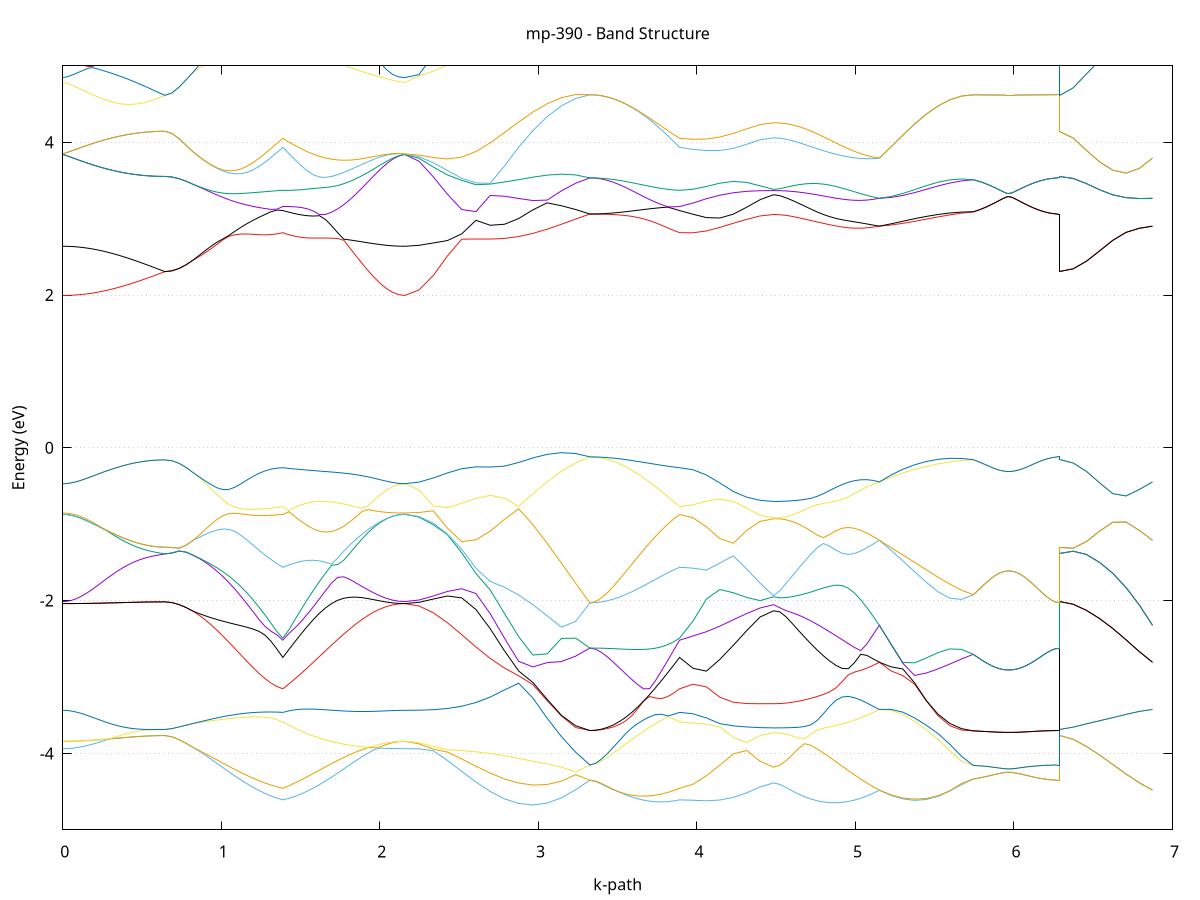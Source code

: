 set title 'mp-390 - Band Structure'
set xlabel 'k-path'
set ylabel 'Energy (eV)'
set grid y
set yrange [-5:5]
set terminal png size 800,600
set output 'mp-390_bands_gnuplot.png'
plot '-' using 1:2 with lines notitle, '-' using 1:2 with lines notitle, '-' using 1:2 with lines notitle, '-' using 1:2 with lines notitle, '-' using 1:2 with lines notitle, '-' using 1:2 with lines notitle, '-' using 1:2 with lines notitle, '-' using 1:2 with lines notitle, '-' using 1:2 with lines notitle, '-' using 1:2 with lines notitle, '-' using 1:2 with lines notitle, '-' using 1:2 with lines notitle, '-' using 1:2 with lines notitle, '-' using 1:2 with lines notitle, '-' using 1:2 with lines notitle, '-' using 1:2 with lines notitle, '-' using 1:2 with lines notitle, '-' using 1:2 with lines notitle, '-' using 1:2 with lines notitle, '-' using 1:2 with lines notitle, '-' using 1:2 with lines notitle, '-' using 1:2 with lines notitle, '-' using 1:2 with lines notitle, '-' using 1:2 with lines notitle, '-' using 1:2 with lines notitle, '-' using 1:2 with lines notitle, '-' using 1:2 with lines notitle, '-' using 1:2 with lines notitle, '-' using 1:2 with lines notitle, '-' using 1:2 with lines notitle, '-' using 1:2 with lines notitle, '-' using 1:2 with lines notitle, '-' using 1:2 with lines notitle, '-' using 1:2 with lines notitle, '-' using 1:2 with lines notitle, '-' using 1:2 with lines notitle
0.000000 -33.003943
0.026857 -33.003543
0.053715 -33.002443
0.080572 -33.000743
0.107430 -32.998343
0.134287 -32.995243
0.161144 -32.991443
0.188002 -32.987043
0.214859 -32.981943
0.241717 -32.976343
0.268574 -32.970043
0.295432 -32.963243
0.322289 -32.955843
0.349146 -32.948043
0.376004 -32.939643
0.402861 -32.930843
0.429719 -32.921643
0.456576 -32.912043
0.483433 -32.902143
0.510291 -32.891943
0.537148 -32.881443
0.564006 -32.870743
0.590863 -32.859943
0.617720 -32.848943
0.644578 -32.837943
0.644578 -32.837943
0.689030 -32.839143
0.733481 -32.842243
0.777933 -32.846743
0.822385 -32.852143
0.822385 -32.852143
0.860095 -32.861743
0.897804 -32.871143
0.935514 -32.880443
0.973223 -32.889343
1.010933 -32.898043
1.048642 -32.906443
1.086352 -32.914443
1.124062 -32.922043
1.161771 -32.929243
1.199481 -32.935943
1.237190 -32.942243
1.274900 -32.947943
1.312609 -32.953243
1.350319 -32.957943
1.388029 -32.962243
1.388029 -32.962243
1.426464 -32.963643
1.464900 -32.965343
1.503336 -32.967343
1.541772 -32.969743
1.580207 -32.972243
1.618643 -32.975043
1.657079 -32.977943
1.695515 -32.980843
1.733951 -32.983843
1.772386 -32.986743
1.810822 -32.989643
1.849258 -32.992343
1.887694 -32.994843
1.926129 -32.997143
1.964565 -32.999143
2.003001 -33.000743
2.041437 -33.002143
2.079873 -33.003143
2.118308 -33.003643
2.156744 -33.003943
2.156744 -33.003943
2.246617 -33.003643
2.336490 -33.003043
2.426363 -33.002043
2.516235 -33.000743
2.606108 -32.999143
2.695981 -32.997243
2.785854 -32.995043
2.875727 -32.992243
2.965599 -32.988843
3.055472 -32.984543
3.145345 -32.978943
3.235218 -32.971843
3.325091 -32.963043
3.325091 -32.963043
3.362800 -32.963043
3.400510 -32.962843
3.438219 -32.962543
3.475929 -32.962143
3.513638 -32.961743
3.551348 -32.961243
3.589058 -32.960743
3.626767 -32.960343
3.664477 -32.959943
3.702186 -32.959743
3.739896 -32.959743
3.777605 -32.959943
3.815315 -32.960343
3.853025 -32.961143
3.890734 -32.962243
3.890734 -32.962243
3.975439 -32.963343
4.060143 -32.965543
4.144848 -32.968243
4.229552 -32.970943
4.314257 -32.973043
4.398961 -32.974543
4.483666 -32.975043
4.483666 -32.975043
4.522912 -32.974743
4.562157 -32.973943
4.601403 -32.972643
4.640649 -32.970743
4.679895 -32.968443
4.719141 -32.965643
4.758387 -32.962343
4.797633 -32.958543
4.836878 -32.954443
4.876124 -32.949943
4.915370 -32.945143
4.954616 -32.940043
4.993862 -32.934843
5.033108 -32.929443
5.072354 -32.924143
5.111599 -32.918843
5.150845 -32.913843
5.150845 -32.913843
5.224889 -32.925643
5.298933 -32.936143
5.372977 -32.945143
5.447021 -32.952543
5.521066 -32.958143
5.595110 -32.961743
5.669154 -32.963443
5.743198 -32.963043
5.743198 -32.963043
5.770522 -32.963043
5.797846 -32.963043
5.825170 -32.963043
5.852494 -32.963043
5.879818 -32.963043
5.907142 -32.963043
5.934466 -32.963043
5.961790 -32.963043
5.989114 -32.963043
6.016438 -32.963043
6.043762 -32.963043
6.071087 -32.963043
6.098411 -32.963043
6.125735 -32.963043
6.153059 -32.963043
6.180383 -32.963043
6.207707 -32.963043
6.235031 -32.963043
6.262355 -32.963043
6.289679 -32.963043
6.289679 -32.837943
6.373132 -32.841743
6.456586 -32.850743
6.540039 -32.862243
6.623492 -32.874843
6.706946 -32.887943
6.790399 -32.901143
6.873852 -32.913843
e
0.000000 -32.789543
0.026857 -32.789643
0.053715 -32.789943
0.080572 -32.790543
0.107430 -32.791243
0.134287 -32.792043
0.161144 -32.793143
0.188002 -32.794243
0.214859 -32.795343
0.241717 -32.796643
0.268574 -32.797843
0.295432 -32.799143
0.322289 -32.800343
0.349146 -32.801543
0.376004 -32.802743
0.402861 -32.803843
0.429719 -32.804843
0.456576 -32.805643
0.483433 -32.806443
0.510291 -32.807143
0.537148 -32.807743
0.564006 -32.808143
0.590863 -32.815843
0.617720 -32.826943
0.644578 -32.837943
0.644578 -32.837943
0.689030 -32.839143
0.733481 -32.842243
0.777933 -32.846743
0.822385 -32.852143
0.822385 -32.852143
0.860095 -32.851843
0.897804 -32.852743
0.935514 -32.854643
0.973223 -32.857243
1.010933 -32.860343
1.048642 -32.863943
1.086352 -32.867743
1.124062 -32.871843
1.161771 -32.876043
1.199481 -32.880443
1.237190 -32.884843
1.274900 -32.889343
1.312609 -32.893743
1.350319 -32.898243
1.388029 -32.902743
1.388029 -32.902743
1.426464 -32.895243
1.464900 -32.887643
1.503336 -32.879843
1.541772 -32.871943
1.580207 -32.864043
1.618643 -32.856243
1.657079 -32.848543
1.695515 -32.840943
1.733951 -32.833743
1.772386 -32.826843
1.810822 -32.820343
1.849258 -32.814243
1.887694 -32.808743
1.926129 -32.803843
1.964565 -32.799643
2.003001 -32.796043
2.041437 -32.793243
2.079873 -32.791143
2.118308 -32.789943
2.156744 -32.789543
2.156744 -32.789543
2.246617 -32.792043
2.336490 -32.799343
2.426363 -32.810543
2.516235 -32.824743
2.606108 -32.840843
2.695981 -32.858143
2.785854 -32.875943
2.875727 -32.893443
2.965599 -32.910243
3.055472 -32.925843
3.145345 -32.940043
3.235218 -32.952443
3.325091 -32.963043
3.325091 -32.963043
3.362800 -32.962743
3.400510 -32.961843
3.438219 -32.960443
3.475929 -32.958443
3.513638 -32.955843
3.551348 -32.952643
3.589058 -32.948943
3.626767 -32.944743
3.664477 -32.940043
3.702186 -32.934843
3.739896 -32.929143
3.777605 -32.923043
3.815315 -32.916643
3.853025 -32.909843
3.890734 -32.902743
3.890734 -32.902743
3.975439 -32.900543
4.060143 -32.899943
4.144848 -32.900643
4.229552 -32.902143
4.314257 -32.903643
4.398961 -32.904743
4.483666 -32.905143
4.483666 -32.905143
4.522912 -32.904943
4.562157 -32.904443
4.601403 -32.903643
4.640649 -32.902543
4.679895 -32.901243
4.719141 -32.899843
4.758387 -32.898343
4.797633 -32.897143
4.836878 -32.896143
4.876124 -32.895643
4.915370 -32.895843
4.954616 -32.896843
4.993862 -32.898743
5.033108 -32.901443
5.072354 -32.904943
5.111599 -32.909143
5.150845 -32.913843
5.150845 -32.913843
5.224889 -32.922943
5.298933 -32.931643
5.372977 -32.939643
5.447021 -32.946743
5.521066 -32.952843
5.595110 -32.957543
5.669154 -32.961043
5.743198 -32.963043
5.743198 -32.963043
5.770522 -32.963043
5.797846 -32.963043
5.825170 -32.963043
5.852494 -32.963043
5.879818 -32.963043
5.907142 -32.963043
5.934466 -32.963043
5.961790 -32.963043
5.989114 -32.963043
6.016438 -32.963043
6.043762 -32.963043
6.071087 -32.963043
6.098411 -32.963043
6.125735 -32.963043
6.153059 -32.963043
6.180383 -32.963043
6.207707 -32.963043
6.235031 -32.963043
6.262355 -32.963043
6.289679 -32.963043
6.289679 -32.837943
6.373132 -32.841743
6.456586 -32.850743
6.540039 -32.862243
6.623492 -32.874843
6.706946 -32.887943
6.790399 -32.901143
6.873852 -32.913843
e
0.000000 -32.789543
0.026857 -32.789643
0.053715 -32.789943
0.080572 -32.790543
0.107430 -32.791243
0.134287 -32.792043
0.161144 -32.793143
0.188002 -32.794243
0.214859 -32.795343
0.241717 -32.796643
0.268574 -32.797843
0.295432 -32.799143
0.322289 -32.800343
0.349146 -32.801543
0.376004 -32.802743
0.402861 -32.803843
0.429719 -32.804843
0.456576 -32.805643
0.483433 -32.806443
0.510291 -32.807143
0.537148 -32.807743
0.564006 -32.808143
0.590863 -32.808543
0.617720 -32.808743
0.644578 -32.808743
0.644578 -32.808743
0.689030 -32.808143
0.733481 -32.806343
0.777933 -32.804243
0.822385 -32.802043
0.822385 -32.802043
0.860095 -32.802643
0.897804 -32.803543
0.935514 -32.804743
0.973223 -32.806143
1.010933 -32.807843
1.048642 -32.809743
1.086352 -32.811843
1.124062 -32.814043
1.161771 -32.816243
1.199481 -32.818543
1.237190 -32.820843
1.274900 -32.823143
1.312609 -32.825243
1.350319 -32.827343
1.388029 -32.829343
1.388029 -32.829343
1.426464 -32.827543
1.464900 -32.825543
1.503336 -32.823343
1.541772 -32.821043
1.580207 -32.818443
1.618643 -32.815743
1.657079 -32.813043
1.695515 -32.810243
1.733951 -32.807543
1.772386 -32.804843
1.810822 -32.802243
1.849258 -32.799743
1.887694 -32.797543
1.926129 -32.795543
1.964565 -32.793743
2.003001 -32.792243
2.041437 -32.791143
2.079873 -32.790243
2.118308 -32.789743
2.156744 -32.789543
2.156744 -32.789543
2.246617 -32.790443
2.336490 -32.792943
2.426363 -32.796943
2.516235 -32.802143
2.606108 -32.808243
2.695981 -32.814643
2.785854 -32.821043
2.875727 -32.826943
2.965599 -32.831843
3.055472 -32.835443
3.145345 -32.837343
3.235218 -32.837243
3.325091 -32.835143
3.325091 -32.835143
3.362800 -32.835143
3.400510 -32.835143
3.438219 -32.835143
3.475929 -32.835243
3.513638 -32.835243
3.551348 -32.835243
3.589058 -32.835143
3.626767 -32.834943
3.664477 -32.834643
3.702186 -32.834243
3.739896 -32.833743
3.777605 -32.832943
3.815315 -32.831943
3.853025 -32.830743
3.890734 -32.829343
3.890734 -32.829343
3.975439 -32.827243
4.060143 -32.822443
4.144848 -32.815743
4.229552 -32.808543
4.314257 -32.802243
4.398961 -32.797843
4.483666 -32.796243
4.483666 -32.796243
4.522912 -32.796543
4.562157 -32.797243
4.601403 -32.798443
4.640649 -32.800043
4.679895 -32.801943
4.719141 -32.804143
4.758387 -32.806443
4.797633 -32.808743
4.836878 -32.810843
4.876124 -32.812643
4.915370 -32.813943
4.954616 -32.814443
4.993862 -32.814243
5.033108 -32.813243
5.072354 -32.811543
5.111599 -32.809243
5.150845 -32.806443
5.150845 -32.806443
5.224889 -32.812643
5.298933 -32.818643
5.372977 -32.824243
5.447021 -32.829043
5.521066 -32.832643
5.595110 -32.835043
5.669154 -32.835843
5.743198 -32.835143
5.743198 -32.835143
5.770522 -32.835143
5.797846 -32.835143
5.825170 -32.835143
5.852494 -32.835143
5.879818 -32.835143
5.907142 -32.835143
5.934466 -32.835143
5.961790 -32.835143
5.989114 -32.835143
6.016438 -32.835143
6.043762 -32.835143
6.071087 -32.835143
6.098411 -32.835143
6.125735 -32.835143
6.153059 -32.835143
6.180383 -32.835143
6.207707 -32.835143
6.235031 -32.835143
6.262355 -32.835143
6.289679 -32.835143
6.289679 -32.808743
6.373132 -32.806643
6.456586 -32.802543
6.540039 -32.799343
6.623492 -32.798043
6.706946 -32.798943
6.790399 -32.801943
6.873852 -32.806443
e
0.000000 -32.731143
0.026857 -32.731043
0.053715 -32.730743
0.080572 -32.730243
0.107430 -32.729443
0.134287 -32.728643
0.161144 -32.727643
0.188002 -32.726443
0.214859 -32.725243
0.241717 -32.724043
0.268574 -32.722743
0.295432 -32.721443
0.322289 -32.720243
0.349146 -32.725343
0.376004 -32.734143
0.402861 -32.743243
0.429719 -32.752843
0.456576 -32.762743
0.483433 -32.772943
0.510291 -32.783443
0.537148 -32.794043
0.564006 -32.804943
0.590863 -32.808543
0.617720 -32.808743
0.644578 -32.808743
0.644578 -32.808743
0.689030 -32.808143
0.733481 -32.806343
0.777933 -32.804243
0.822385 -32.802043
0.822385 -32.802043
0.860095 -32.798243
0.897804 -32.793943
0.935514 -32.789443
0.973223 -32.785243
1.010933 -32.781443
1.048642 -32.778443
1.086352 -32.776243
1.124062 -32.775043
1.161771 -32.774843
1.199481 -32.775543
1.237190 -32.776943
1.274900 -32.779043
1.312609 -32.781743
1.350319 -32.784743
1.388029 -32.788143
1.388029 -32.788143
1.426464 -32.783243
1.464900 -32.778343
1.503336 -32.773543
1.541772 -32.768843
1.580207 -32.764343
1.618643 -32.760143
1.657079 -32.756143
1.695515 -32.752343
1.733951 -32.748943
1.772386 -32.745743
1.810822 -32.742943
1.849258 -32.740443
1.887694 -32.738243
1.926129 -32.736343
1.964565 -32.734743
2.003001 -32.733443
2.041437 -32.732443
2.079873 -32.731743
2.118308 -32.731343
2.156744 -32.731143
2.156744 -32.731143
2.246617 -32.732543
2.336490 -32.736543
2.426363 -32.743043
2.516235 -32.751643
2.606108 -32.761743
2.695981 -32.772943
2.785854 -32.784543
2.875727 -32.796043
2.965599 -32.806843
3.055472 -32.816543
3.145345 -32.824643
3.235218 -32.830943
3.325091 -32.835143
3.325091 -32.835143
3.362800 -32.834843
3.400510 -32.834043
3.438219 -32.832843
3.475929 -32.831043
3.513638 -32.828743
3.551348 -32.826043
3.589058 -32.822943
3.626767 -32.819443
3.664477 -32.815643
3.702186 -32.811443
3.739896 -32.807143
3.777605 -32.802543
3.815315 -32.797843
3.853025 -32.793043
3.890734 -32.788143
3.890734 -32.788143
3.975439 -32.785543
4.060143 -32.781843
4.144848 -32.777643
4.229552 -32.773643
4.314257 -32.770543
4.398961 -32.768543
4.483666 -32.767843
4.483666 -32.767843
4.522912 -32.768043
4.562157 -32.768543
4.601403 -32.769343
4.640649 -32.770543
4.679895 -32.772043
4.719141 -32.773843
4.758387 -32.775943
4.797633 -32.778243
4.836878 -32.780843
4.876124 -32.783743
4.915370 -32.786743
4.954616 -32.789943
4.993862 -32.793243
5.033108 -32.796643
5.072354 -32.800043
5.111599 -32.803343
5.150845 -32.806443
5.150845 -32.806443
5.224889 -32.809843
5.298933 -32.813943
5.372977 -32.818343
5.447021 -32.822743
5.521066 -32.826743
5.595110 -32.830343
5.669154 -32.833143
5.743198 -32.835143
5.743198 -32.835143
5.770522 -32.835143
5.797846 -32.835143
5.825170 -32.835143
5.852494 -32.835143
5.879818 -32.835143
5.907142 -32.835143
5.934466 -32.835143
5.961790 -32.835143
5.989114 -32.835143
6.016438 -32.835143
6.043762 -32.835143
6.071087 -32.835143
6.098411 -32.835143
6.125735 -32.835143
6.153059 -32.835143
6.180383 -32.835143
6.207707 -32.835143
6.235031 -32.835143
6.262355 -32.835143
6.289679 -32.835143
6.289679 -32.808743
6.373132 -32.806643
6.456586 -32.802543
6.540039 -32.799343
6.623492 -32.798043
6.706946 -32.798943
6.790399 -32.801943
6.873852 -32.806443
e
0.000000 -32.731143
0.026857 -32.731043
0.053715 -32.730743
0.080572 -32.730243
0.107430 -32.729443
0.134287 -32.728643
0.161144 -32.727643
0.188002 -32.726443
0.214859 -32.725243
0.241717 -32.724043
0.268574 -32.722743
0.295432 -32.721443
0.322289 -32.720243
0.349146 -32.718943
0.376004 -32.717843
0.402861 -32.716743
0.429719 -32.715743
0.456576 -32.714743
0.483433 -32.713943
0.510291 -32.713243
0.537148 -32.712643
0.564006 -32.712243
0.590863 -32.711843
0.617720 -32.711643
0.644578 -32.711643
0.644578 -32.711643
0.689030 -32.711643
0.733481 -32.711743
0.777933 -32.711843
0.822385 -32.711943
0.822385 -32.711943
0.860095 -32.712043
0.897804 -32.712243
0.935514 -32.712443
0.973223 -32.712743
1.010933 -32.712943
1.048642 -32.713243
1.086352 -32.713543
1.124062 -32.713843
1.161771 -32.714143
1.199481 -32.714443
1.237190 -32.714743
1.274900 -32.714943
1.312609 -32.715143
1.350319 -32.715243
1.388029 -32.715343
1.388029 -32.715343
1.426464 -32.716943
1.464900 -32.718543
1.503336 -32.720043
1.541772 -32.721443
1.580207 -32.722743
1.618643 -32.723943
1.657079 -32.725043
1.695515 -32.725943
1.733951 -32.726843
1.772386 -32.727643
1.810822 -32.728343
1.849258 -32.728943
1.887694 -32.729543
1.926129 -32.729943
1.964565 -32.730343
2.003001 -32.730643
2.041437 -32.730843
2.079873 -32.731043
2.118308 -32.731143
2.156744 -32.731143
2.156744 -32.731143
2.246617 -32.731343
2.336490 -32.731643
2.426363 -32.732043
2.516235 -32.732343
2.606108 -32.732043
2.695981 -32.731043
2.785854 -32.729143
2.875727 -32.726143
2.965599 -32.721943
3.055472 -32.716743
3.145345 -32.710743
3.235218 -32.704043
3.325091 -32.696943
3.325091 -32.696943
3.362800 -32.697043
3.400510 -32.697443
3.438219 -32.697943
3.475929 -32.698743
3.513638 -32.699743
3.551348 -32.700843
3.589058 -32.702143
3.626767 -32.703643
3.664477 -32.705143
3.702186 -32.706843
3.739896 -32.708543
3.777605 -32.710243
3.815315 -32.711943
3.853025 -32.713643
3.890734 -32.715343
3.890734 -32.715343
3.975439 -32.716143
4.060143 -32.717043
4.144848 -32.717743
4.229552 -32.718343
4.314257 -32.718643
4.398961 -32.718743
4.483666 -32.718743
4.483666 -32.718743
4.522912 -32.718643
4.562157 -32.718543
4.601403 -32.718343
4.640649 -32.718143
4.679895 -32.717743
4.719141 -32.717343
4.758387 -32.716843
4.797633 -32.716243
4.836878 -32.715543
4.876124 -32.714743
4.915370 -32.713943
4.954616 -32.712943
4.993862 -32.711943
5.033108 -32.710843
5.072354 -32.709743
5.111599 -32.708443
5.150845 -32.707143
5.150845 -32.707143
5.224889 -32.705643
5.298933 -32.704243
5.372977 -32.702843
5.447021 -32.701443
5.521066 -32.700243
5.595110 -32.699043
5.669154 -32.697943
5.743198 -32.696943
5.743198 -32.696943
5.770522 -32.696943
5.797846 -32.696943
5.825170 -32.696943
5.852494 -32.696943
5.879818 -32.696943
5.907142 -32.696943
5.934466 -32.696943
5.961790 -32.696943
5.989114 -32.696943
6.016438 -32.696943
6.043762 -32.696943
6.071087 -32.696943
6.098411 -32.696943
6.125735 -32.696943
6.153059 -32.696943
6.180383 -32.696943
6.207707 -32.696943
6.235031 -32.696943
6.262355 -32.696943
6.289679 -32.696943
6.289679 -32.711643
6.373132 -32.711743
6.456586 -32.711943
6.540039 -32.712043
6.623492 -32.711643
6.706946 -32.710743
6.790399 -32.709143
6.873852 -32.707143
e
0.000000 -32.666143
0.026857 -32.666543
0.053715 -32.667643
0.080572 -32.669543
0.107430 -32.672143
0.134287 -32.675443
0.161144 -32.679443
0.188002 -32.684143
0.214859 -32.689543
0.241717 -32.695543
0.268574 -32.702143
0.295432 -32.709343
0.322289 -32.717143
0.349146 -32.718943
0.376004 -32.717843
0.402861 -32.716743
0.429719 -32.715743
0.456576 -32.714743
0.483433 -32.713943
0.510291 -32.713243
0.537148 -32.712643
0.564006 -32.712243
0.590863 -32.711843
0.617720 -32.711643
0.644578 -32.711643
0.644578 -32.711643
0.689030 -32.711643
0.733481 -32.711743
0.777933 -32.711843
0.822385 -32.711943
0.822385 -32.711943
0.860095 -32.712043
0.897804 -32.712043
0.935514 -32.711843
0.973223 -32.711543
1.010933 -32.710843
1.048642 -32.709843
1.086352 -32.708343
1.124062 -32.706343
1.161771 -32.704043
1.199481 -32.701543
1.237190 -32.698743
1.274900 -32.696043
1.312609 -32.693343
1.350319 -32.690843
1.388029 -32.688643
1.388029 -32.688643
1.426464 -32.687443
1.464900 -32.686243
1.503336 -32.684843
1.541772 -32.683543
1.580207 -32.682043
1.618643 -32.680543
1.657079 -32.679043
1.695515 -32.677543
1.733951 -32.676043
1.772386 -32.674543
1.810822 -32.673143
1.849258 -32.671843
1.887694 -32.670543
1.926129 -32.669443
1.964565 -32.668443
2.003001 -32.667643
2.041437 -32.667043
2.079873 -32.666543
2.118308 -32.666243
2.156744 -32.666143
2.156744 -32.666143
2.246617 -32.665543
2.336490 -32.664143
2.426363 -32.662443
2.516235 -32.661143
2.606108 -32.660643
2.695981 -32.661343
2.785854 -32.663343
2.875727 -32.666643
2.965599 -32.671143
3.055472 -32.676643
3.145345 -32.682943
3.235218 -32.689843
3.325091 -32.696943
3.325091 -32.696943
3.362800 -32.696943
3.400510 -32.696843
3.438219 -32.696643
3.475929 -32.696343
3.513638 -32.696043
3.551348 -32.695643
3.589058 -32.695143
3.626767 -32.694643
3.664477 -32.694043
3.702186 -32.693343
3.739896 -32.692543
3.777605 -32.691643
3.815315 -32.690743
3.853025 -32.689743
3.890734 -32.688643
3.890734 -32.688643
3.975439 -32.688243
4.060143 -32.688043
4.144848 -32.688143
4.229552 -32.688643
4.314257 -32.689243
4.398961 -32.689843
4.483666 -32.690043
4.483666 -32.690043
4.522912 -32.690143
4.562157 -32.690343
4.601403 -32.690743
4.640649 -32.691343
4.679895 -32.692043
4.719141 -32.692943
4.758387 -32.693943
4.797633 -32.694943
4.836878 -32.696143
4.876124 -32.697443
4.915370 -32.698843
4.954616 -32.700143
4.993862 -32.701643
5.033108 -32.703043
5.072354 -32.704443
5.111599 -32.705843
5.150845 -32.707143
5.150845 -32.707143
5.224889 -32.704743
5.298933 -32.702343
5.372977 -32.700143
5.447021 -32.698343
5.521066 -32.697043
5.595110 -32.696343
5.669154 -32.696343
5.743198 -32.696943
5.743198 -32.696943
5.770522 -32.696943
5.797846 -32.696943
5.825170 -32.696943
5.852494 -32.696943
5.879818 -32.696943
5.907142 -32.696943
5.934466 -32.696943
5.961790 -32.696943
5.989114 -32.696943
6.016438 -32.696943
6.043762 -32.696943
6.071087 -32.696943
6.098411 -32.696943
6.125735 -32.696943
6.153059 -32.696943
6.180383 -32.696943
6.207707 -32.696943
6.235031 -32.696943
6.262355 -32.696943
6.289679 -32.696943
6.289679 -32.711643
6.373132 -32.711743
6.456586 -32.711943
6.540039 -32.712043
6.623492 -32.711643
6.706946 -32.710743
6.790399 -32.709143
6.873852 -32.707143
e
0.000000 -17.622543
0.026857 -17.621343
0.053715 -17.617843
0.080572 -17.611943
0.107430 -17.603843
0.134287 -17.593443
0.161144 -17.580843
0.188002 -17.566043
0.214859 -17.549143
0.241717 -17.530343
0.268574 -17.509543
0.295432 -17.486943
0.322289 -17.462543
0.349146 -17.436543
0.376004 -17.409043
0.402861 -17.380143
0.429719 -17.350043
0.456576 -17.318643
0.483433 -17.286343
0.510291 -17.253243
0.537148 -17.219443
0.564006 -17.185143
0.590863 -17.150443
0.617720 -17.115443
0.644578 -17.080443
0.644578 -17.080443
0.689030 -17.077843
0.733481 -17.069943
0.777933 -17.056843
0.822385 -17.038743
0.822385 -17.038743
0.860095 -17.045243
0.897804 -17.048543
0.935514 -17.048943
0.973223 -17.046043
1.010933 -17.040143
1.048642 -17.031143
1.086352 -17.019043
1.124062 -17.003943
1.161771 -16.986043
1.199481 -16.965343
1.237190 -16.941943
1.274900 -16.916143
1.312609 -16.887943
1.350319 -16.857743
1.388029 -16.825543
1.388029 -16.825543
1.426464 -16.885443
1.464900 -16.945643
1.503336 -17.005743
1.541772 -17.065243
1.580207 -17.123643
1.618643 -17.180543
1.657079 -17.235443
1.695515 -17.287943
1.733951 -17.337643
1.772386 -17.384243
1.810822 -17.427443
1.849258 -17.466943
1.887694 -17.502443
1.926129 -17.533643
1.964565 -17.560443
2.003001 -17.582643
2.041437 -17.600043
2.079873 -17.612443
2.118308 -17.619943
2.156744 -17.622543
2.156744 -17.622543
2.246617 -17.608643
2.336490 -17.567343
2.426363 -17.500243
2.516235 -17.409743
2.606108 -17.299043
2.695981 -17.172543
2.785854 -17.034943
2.875727 -16.891843
2.965599 -16.749043
3.055472 -16.612543
3.145345 -16.488343
3.235218 -16.381843
3.325091 -16.297143
3.325091 -16.297143
3.362800 -16.299843
3.400510 -16.307943
3.438219 -16.321543
3.475929 -16.340443
3.513638 -16.364443
3.551348 -16.393543
3.589058 -16.427443
3.626767 -16.465843
3.664477 -16.508343
3.702186 -16.554543
3.739896 -16.604143
3.777605 -16.656443
3.815315 -16.711143
3.853025 -16.767643
3.890734 -16.825543
3.890734 -16.825543
3.975439 -16.861143
4.060143 -16.913843
4.144848 -16.970543
4.229552 -17.021943
4.314257 -17.062143
4.398961 -17.087543
4.483666 -17.096243
4.483666 -17.096243
4.522912 -17.094643
4.562157 -17.089843
4.601403 -17.081743
4.640649 -17.070643
4.679895 -17.056343
4.719141 -17.039143
4.758387 -17.019043
4.797633 -16.996243
4.836878 -16.970943
4.876124 -16.943143
4.915370 -16.913243
4.954616 -16.881243
4.993862 -16.847443
5.033108 -16.812143
5.072354 -16.775543
5.111599 -16.737843
5.150845 -16.699343
5.150845 -16.699343
5.224889 -16.633243
5.298933 -16.566743
5.372977 -16.502443
5.447021 -16.443043
5.521066 -16.390843
5.595110 -16.348143
5.669154 -16.316443
5.743198 -16.297143
5.743198 -16.297143
5.770522 -16.297143
5.797846 -16.297143
5.825170 -16.297143
5.852494 -16.297043
5.879818 -16.297043
5.907142 -16.297043
5.934466 -16.296943
5.961790 -16.296943
5.989114 -16.296943
6.016438 -16.296943
6.043762 -16.297043
6.071087 -16.297043
6.098411 -16.297043
6.125735 -16.297143
6.153059 -16.297143
6.180383 -16.297143
6.207707 -16.297143
6.235031 -16.297143
6.262355 -16.297143
6.289679 -16.297143
6.289679 -17.080443
6.373132 -17.071243
6.456586 -17.043643
6.540039 -16.999143
6.623492 -16.939443
6.706946 -16.867343
6.790399 -16.786043
6.873852 -16.699343
e
0.000000 -16.586843
0.026857 -16.587143
0.053715 -16.588243
0.080572 -16.590443
0.107430 -16.594243
0.134287 -16.600043
0.161144 -16.608543
0.188002 -16.619643
0.214859 -16.633243
0.241717 -16.649443
0.268574 -16.667743
0.295432 -16.688243
0.322289 -16.710643
0.349146 -16.734843
0.376004 -16.760643
0.402861 -16.787943
0.429719 -16.816743
0.456576 -16.846743
0.483433 -16.877843
0.510291 -16.909943
0.537148 -16.943043
0.564006 -16.976643
0.590863 -17.010943
0.617720 -17.045543
0.644578 -17.080443
0.644578 -17.080443
0.689030 -17.077843
0.733481 -17.069943
0.777933 -17.056843
0.822385 -17.038743
0.822385 -17.038743
0.860095 -16.999343
0.897804 -16.957943
0.935514 -16.914943
0.973223 -16.870643
1.010933 -16.825343
1.048642 -16.779343
1.086352 -16.733043
1.124062 -16.686843
1.161771 -16.641043
1.199481 -16.596243
1.237190 -16.552543
1.274900 -16.510443
1.312609 -16.470343
1.350319 -16.432543
1.388029 -16.397343
1.388029 -16.397343
1.426464 -16.408643
1.464900 -16.420043
1.503336 -16.431643
1.541772 -16.443143
1.580207 -16.454543
1.618643 -16.465843
1.657079 -16.477043
1.695515 -16.488043
1.733951 -16.498943
1.772386 -16.509843
1.810822 -16.520843
1.849258 -16.531843
1.887694 -16.542843
1.926129 -16.553243
1.964565 -16.562843
2.003001 -16.571143
2.041437 -16.577943
2.079873 -16.582943
2.118308 -16.585943
2.156744 -16.586843
2.156744 -16.586843
2.246617 -16.578643
2.336490 -16.554243
2.426363 -16.515743
2.516235 -16.465943
2.606108 -16.408543
2.695981 -16.348843
2.785854 -16.291943
2.875727 -16.243643
2.965599 -16.209743
3.055472 -16.194943
3.145345 -16.203443
3.235218 -16.237243
3.325091 -16.297143
3.325091 -16.297143
3.362800 -16.297643
3.400510 -16.299243
3.438219 -16.301943
3.475929 -16.305543
3.513638 -16.310243
3.551348 -16.315743
3.589058 -16.322143
3.626767 -16.329443
3.664477 -16.337543
3.702186 -16.346243
3.739896 -16.355543
3.777605 -16.365443
3.815315 -16.375643
3.853025 -16.386343
3.890734 -16.397343
3.890734 -16.397343
3.975439 -16.388243
4.060143 -16.359643
4.144848 -16.326443
4.229552 -16.328943
4.314257 -16.350043
4.398961 -16.365043
4.483666 -16.370443
4.483666 -16.370443
4.522912 -16.369543
4.562157 -16.367343
4.601403 -16.363543
4.640649 -16.358243
4.679895 -16.351743
4.719141 -16.343943
4.758387 -16.336243
4.797633 -16.359143
4.836878 -16.393043
4.876124 -16.428643
4.915370 -16.465643
4.954616 -16.503543
4.993862 -16.542243
5.033108 -16.581443
5.072354 -16.620843
5.111599 -16.660243
5.150845 -16.699343
5.150845 -16.699343
5.224889 -16.611943
5.298933 -16.529243
5.372977 -16.454843
5.447021 -16.391643
5.521066 -16.342343
5.595110 -16.309243
5.669154 -16.293843
5.743198 -16.297143
5.743198 -16.297143
5.770522 -16.297143
5.797846 -16.297143
5.825170 -16.297143
5.852494 -16.297043
5.879818 -16.297043
5.907142 -16.297043
5.934466 -16.296943
5.961790 -16.296943
5.989114 -16.296943
6.016438 -16.296943
6.043762 -16.297043
6.071087 -16.297043
6.098411 -16.297043
6.125735 -16.297143
6.153059 -16.297143
6.180383 -16.297143
6.207707 -16.297143
6.235031 -16.297143
6.262355 -16.297143
6.289679 -16.297143
6.289679 -17.080443
6.373132 -17.071243
6.456586 -17.043643
6.540039 -16.999143
6.623492 -16.939443
6.706946 -16.867343
6.790399 -16.786043
6.873852 -16.699343
e
0.000000 -16.530943
0.026857 -16.531243
0.053715 -16.532343
0.080572 -16.533943
0.107430 -16.535343
0.134287 -16.536243
0.161144 -16.535743
0.188002 -16.534243
0.214859 -16.531443
0.241717 -16.527443
0.268574 -16.522543
0.295432 -16.516643
0.322289 -16.509843
0.349146 -16.502243
0.376004 -16.493843
0.402861 -16.484943
0.429719 -16.475243
0.456576 -16.464943
0.483433 -16.453943
0.510291 -16.442543
0.537148 -16.430543
0.564006 -16.418143
0.590863 -16.405243
0.617720 -16.391943
0.644578 -16.378343
0.644578 -16.378343
0.689030 -16.377143
0.733481 -16.373443
0.777933 -16.367143
0.822385 -16.358543
0.822385 -16.358543
0.860095 -16.359443
0.897804 -16.358843
0.935514 -16.356643
0.973223 -16.352743
1.010933 -16.347443
1.048642 -16.340543
1.086352 -16.332143
1.124062 -16.322243
1.161771 -16.310943
1.199481 -16.298343
1.237190 -16.284443
1.274900 -16.269343
1.312609 -16.253243
1.350319 -16.236243
1.388029 -16.218643
1.388029 -16.218643
1.426464 -16.243943
1.464900 -16.269643
1.503336 -16.295343
1.541772 -16.320843
1.580207 -16.345843
1.618643 -16.370243
1.657079 -16.393543
1.695515 -16.415643
1.733951 -16.436243
1.772386 -16.454943
1.810822 -16.471443
1.849258 -16.485743
1.887694 -16.497543
1.926129 -16.507143
1.964565 -16.514743
2.003001 -16.520743
2.041437 -16.525243
2.079873 -16.528443
2.118308 -16.530243
2.156744 -16.530943
2.156744 -16.530943
2.246617 -16.525143
2.336490 -16.507843
2.426363 -16.480043
2.516235 -16.442543
2.606108 -16.396943
2.695981 -16.344943
2.785854 -16.288643
2.875727 -16.230543
2.965599 -16.173243
3.055472 -16.118943
3.145345 -16.070443
3.235218 -16.029343
3.325091 -15.997543
3.325091 -15.997543
3.362800 -15.998643
3.400510 -16.002043
3.438219 -16.007743
3.475929 -16.015743
3.513638 -16.025743
3.551348 -16.037843
3.589058 -16.051943
3.626767 -16.067843
3.664477 -16.085543
3.702186 -16.104843
3.739896 -16.125443
3.777605 -16.147343
3.815315 -16.170243
3.853025 -16.194043
3.890734 -16.218643
3.890734 -16.218643
3.975439 -16.234243
4.060143 -16.259143
4.144848 -16.283243
4.229552 -16.267643
4.314257 -16.230443
4.398961 -16.198443
4.483666 -16.183943
4.483666 -16.183943
4.522912 -16.188643
4.562157 -16.201243
4.601403 -16.219443
4.640649 -16.241743
4.679895 -16.267143
4.719141 -16.295143
4.758387 -16.323943
4.797633 -16.322943
4.836878 -16.311643
4.876124 -16.299143
4.915370 -16.285743
4.954616 -16.271543
4.993862 -16.256743
5.033108 -16.241543
5.072354 -16.226143
5.111599 -16.210543
5.150845 -16.195143
5.150845 -16.195143
5.224889 -16.161743
5.298933 -16.128043
5.372977 -16.095543
5.447021 -16.065543
5.521066 -16.039643
5.595110 -16.019143
5.669154 -16.004943
5.743198 -15.997543
5.743198 -15.997543
5.770522 -15.997543
5.797846 -15.997543
5.825170 -15.997643
5.852494 -15.997643
5.879818 -15.997743
5.907142 -15.997743
5.934466 -15.997643
5.961790 -15.997743
5.989114 -15.997643
6.016438 -15.997743
6.043762 -15.997743
6.071087 -15.997743
6.098411 -15.997643
6.125735 -15.997543
6.153059 -15.997543
6.180383 -15.997543
6.207707 -15.997543
6.235031 -15.997543
6.262355 -15.997443
6.289679 -15.997543
6.289679 -16.378343
6.373132 -16.374043
6.456586 -16.360843
6.540039 -16.339443
6.623492 -16.310743
6.706946 -16.276243
6.790399 -16.237043
6.873852 -16.195143
e
0.000000 -16.135743
0.026857 -16.136343
0.053715 -16.138143
0.080572 -16.140943
0.107430 -16.145043
0.134287 -16.150343
0.161144 -16.156643
0.188002 -16.163943
0.214859 -16.172243
0.241717 -16.181543
0.268574 -16.191543
0.295432 -16.202443
0.322289 -16.213943
0.349146 -16.226143
0.376004 -16.238843
0.402861 -16.251943
0.429719 -16.265543
0.456576 -16.279443
0.483433 -16.293443
0.510291 -16.307643
0.537148 -16.321943
0.564006 -16.336243
0.590863 -16.350443
0.617720 -16.364543
0.644578 -16.378343
0.644578 -16.378343
0.689030 -16.377143
0.733481 -16.373443
0.777933 -16.367143
0.822385 -16.358543
0.822385 -16.358543
0.860095 -16.341543
0.897804 -16.323543
0.935514 -16.304643
0.973223 -16.284943
1.010933 -16.264543
1.048642 -16.243643
1.086352 -16.222443
1.124062 -16.201043
1.161771 -16.179843
1.199481 -16.158743
1.237190 -16.138043
1.274900 -16.117943
1.312609 -16.098443
1.350319 -16.079943
1.388029 -16.062543
1.388029 -16.062543
1.426464 -16.068543
1.464900 -16.074543
1.503336 -16.080343
1.541772 -16.086143
1.580207 -16.091543
1.618643 -16.096843
1.657079 -16.101843
1.695515 -16.106643
1.733951 -16.111043
1.772386 -16.115243
1.810822 -16.119043
1.849258 -16.122443
1.887694 -16.125443
1.926129 -16.128143
1.964565 -16.130443
2.003001 -16.132343
2.041437 -16.133843
2.079873 -16.134843
2.118308 -16.135443
2.156744 -16.135743
2.156744 -16.135743
2.246617 -16.132143
2.336490 -16.121843
2.426363 -16.105543
2.516235 -16.084443
2.606108 -16.060043
2.695981 -16.034543
2.785854 -16.009843
2.875727 -15.988443
2.965599 -15.972543
3.055472 -15.964143
3.145345 -15.965043
3.235218 -15.975943
3.325091 -15.997543
3.325091 -15.997543
3.362800 -15.997943
3.400510 -15.999343
3.438219 -16.001743
3.475929 -16.004843
3.513638 -16.008443
3.551348 -16.012743
3.589058 -16.017443
3.626767 -16.022543
3.664477 -16.027743
3.702186 -16.033343
3.739896 -16.039043
3.777605 -16.044843
3.815315 -16.050743
3.853025 -16.056743
3.890734 -16.062543
3.890734 -16.062543
3.975439 -16.064143
4.060143 -16.065043
4.144848 -16.068043
4.229552 -16.075043
4.314257 -16.086743
4.398961 -16.101343
4.483666 -16.109743
4.483666 -16.109743
4.522912 -16.107643
4.562157 -16.102843
4.601403 -16.097643
4.640649 -16.093343
4.679895 -16.090743
4.719141 -16.090143
4.758387 -16.091543
4.797633 -16.094943
4.836878 -16.100443
4.876124 -16.107643
4.915370 -16.116543
4.954616 -16.127043
4.993862 -16.138743
5.033108 -16.151643
5.072354 -16.165543
5.111599 -16.180043
5.150845 -16.195143
5.150845 -16.195143
5.224889 -16.154043
5.298933 -16.114743
5.372977 -16.079043
5.447021 -16.048343
5.521066 -16.023943
5.595110 -16.006943
5.669154 -15.997943
5.743198 -15.997543
5.743198 -15.997543
5.770522 -15.997543
5.797846 -15.997543
5.825170 -15.997643
5.852494 -15.997643
5.879818 -15.997743
5.907142 -15.997743
5.934466 -15.997643
5.961790 -15.997743
5.989114 -15.997643
6.016438 -15.997743
6.043762 -15.997743
6.071087 -15.997743
6.098411 -15.997643
6.125735 -15.997543
6.153059 -15.997543
6.180383 -15.997543
6.207707 -15.997543
6.235031 -15.997543
6.262355 -15.997443
6.289679 -15.997543
6.289679 -16.378343
6.373132 -16.374043
6.456586 -16.360843
6.540039 -16.339443
6.623492 -16.310743
6.706946 -16.276243
6.790399 -16.237043
6.873852 -16.195143
e
0.000000 -3.938543
0.026857 -3.937243
0.053715 -3.933243
0.080572 -3.926743
0.107430 -3.917943
0.134287 -3.906843
0.161144 -3.893743
0.188002 -3.878943
0.214859 -3.862743
0.241717 -3.845543
0.268574 -3.827643
0.295432 -3.810143
0.322289 -3.805243
0.349146 -3.800343
0.376004 -3.795543
0.402861 -3.790843
0.429719 -3.786343
0.456576 -3.782143
0.483433 -3.778243
0.510291 -3.774943
0.537148 -3.772043
0.564006 -3.769843
0.590863 -3.768143
0.617720 -3.767143
0.644578 -3.766843
0.644578 -3.766843
0.689030 -3.783343
0.733481 -3.820443
0.777933 -3.867743
0.822385 -3.922043
0.822385 -3.922043
0.860095 -3.970543
0.897804 -4.022343
0.935514 -4.076443
0.973223 -4.131843
1.010933 -4.187643
1.048642 -4.242843
1.086352 -4.296743
1.124062 -4.348543
1.161771 -4.397543
1.199481 -4.443343
1.237190 -4.485343
1.274900 -4.523243
1.312609 -4.556443
1.350319 -4.584843
1.388029 -4.608143
1.388029 -4.608143
1.426464 -4.587743
1.464900 -4.561943
1.503336 -4.530843
1.541772 -4.494943
1.580207 -4.454543
1.618643 -4.410143
1.657079 -4.362143
1.695515 -4.311343
1.733951 -4.258243
1.772386 -4.203943
1.810822 -4.149343
1.849258 -4.095443
1.887694 -4.043443
1.926129 -3.994943
1.964565 -3.951043
2.003001 -3.931143
2.041437 -3.934443
2.079873 -3.936743
2.118308 -3.938043
2.156744 -3.938543
2.156744 -3.938543
2.246617 -3.939943
2.336490 -3.965143
2.426363 -4.092243
2.516235 -4.234843
2.606108 -4.374743
2.695981 -4.498243
2.785854 -4.594443
2.875727 -4.655443
2.965599 -4.675143
3.055472 -4.650543
3.145345 -4.581943
3.235218 -4.475943
3.325091 -4.351143
3.325091 -4.351143
3.362800 -4.368143
3.400510 -4.404143
3.438219 -4.442943
3.475929 -4.478243
3.513638 -4.509443
3.551348 -4.542043
3.589058 -4.570343
3.626767 -4.593943
3.664477 -4.612343
3.702186 -4.625543
3.739896 -4.633243
3.777605 -4.635343
3.815315 -4.631843
3.853025 -4.622743
3.890734 -4.608143
3.890734 -4.608143
3.975439 -4.613243
4.060143 -4.620743
4.144848 -4.610243
4.229552 -4.575643
4.314257 -4.516543
4.398961 -4.439043
4.483666 -4.386543
4.483666 -4.386543
4.522912 -4.405643
4.562157 -4.446343
4.601403 -4.490743
4.640649 -4.532143
4.679895 -4.568043
4.719141 -4.597643
4.758387 -4.620343
4.797633 -4.636043
4.836878 -4.644643
4.876124 -4.646343
4.915370 -4.641143
4.954616 -4.629443
4.993862 -4.611243
5.033108 -4.587043
5.072354 -4.557043
5.111599 -4.521643
5.150845 -4.481343
5.150845 -4.481343
5.224889 -4.550443
5.298933 -4.595943
5.372977 -4.614643
5.447021 -4.603943
5.521066 -4.562243
5.595110 -4.492343
5.669154 -4.409843
5.743198 -4.335543
5.743198 -4.335543
5.770522 -4.326243
5.797846 -4.315143
5.825170 -4.302743
5.852494 -4.289443
5.879818 -4.276043
5.907142 -4.263143
5.934466 -4.252443
5.961790 -4.246643
5.989114 -4.249243
6.016438 -4.258443
6.043762 -4.270643
6.071087 -4.283943
6.098411 -4.297343
6.125735 -4.310143
6.153059 -4.321843
6.180383 -4.331943
6.207707 -4.340143
6.235031 -4.346243
6.262355 -4.349943
6.289679 -4.351143
6.289679 -3.766843
6.373132 -3.815243
6.456586 -3.908243
6.540039 -4.021743
6.623492 -4.145643
6.706946 -4.269643
6.790399 -4.384243
6.873852 -4.481343
e
0.000000 -3.842043
0.026857 -3.841643
0.053715 -3.840743
0.080572 -3.839243
0.107430 -3.837143
0.134287 -3.834543
0.161144 -3.831443
0.188002 -3.827843
0.214859 -3.823843
0.241717 -3.819543
0.268574 -3.814943
0.295432 -3.810143
0.322289 -3.805243
0.349146 -3.800343
0.376004 -3.795543
0.402861 -3.790743
0.429719 -3.786343
0.456576 -3.782143
0.483433 -3.778243
0.510291 -3.774943
0.537148 -3.772043
0.564006 -3.769843
0.590863 -3.768143
0.617720 -3.767143
0.644578 -3.766843
0.644578 -3.766843
0.689030 -3.783343
0.733481 -3.820443
0.777933 -3.867743
0.822385 -3.922043
0.822385 -3.922043
0.860095 -3.961543
0.897804 -4.002443
0.935514 -4.044143
0.973223 -4.086443
1.010933 -4.128643
1.048642 -4.170343
1.086352 -4.211243
1.124062 -4.250743
1.161771 -4.288543
1.199481 -4.324143
1.237190 -4.357143
1.274900 -4.387243
1.312609 -4.414043
1.350319 -4.437443
1.388029 -4.456843
1.388029 -4.456843
1.426464 -4.423243
1.464900 -4.386343
1.503336 -4.346943
1.541772 -4.305543
1.580207 -4.263043
1.618643 -4.219843
1.657079 -4.176643
1.695515 -4.134243
1.733951 -4.092943
1.772386 -4.053543
1.810822 -4.016343
1.849258 -3.981943
1.887694 -3.950643
1.926129 -3.923843
1.964565 -3.926743
2.003001 -3.913243
2.041437 -3.882643
2.079873 -3.860243
2.118308 -3.846543
2.156744 -3.842043
2.156744 -3.842043
2.246617 -3.874943
2.336490 -3.944343
2.426363 -3.983043
2.516235 -4.072943
2.606108 -4.167943
2.695981 -4.257943
2.785854 -4.334043
2.875727 -4.388543
2.965599 -4.414743
3.055472 -4.407543
3.145345 -4.362943
3.235218 -4.278143
3.325091 -4.351143
3.325091 -4.351143
3.362800 -4.364843
3.400510 -4.396743
3.438219 -4.434843
3.475929 -4.473243
3.513638 -4.507843
3.551348 -4.530843
3.589058 -4.547243
3.626767 -4.556843
3.664477 -4.559743
3.702186 -4.556343
3.739896 -4.546843
3.777605 -4.531743
3.815315 -4.511343
3.853025 -4.486243
3.890734 -4.456843
3.890734 -4.456843
3.975439 -4.403543
4.060143 -4.292743
4.144848 -4.153743
4.229552 -4.007543
4.314257 -3.961743
4.398961 -4.104043
4.483666 -4.180743
4.483666 -4.180743
4.522912 -4.155043
4.562157 -4.094843
4.601403 -4.018843
4.640649 -3.936443
4.679895 -3.872543
4.719141 -3.894843
4.758387 -3.941543
4.797633 -3.994043
4.836878 -4.049943
4.876124 -4.107643
4.915370 -4.165943
4.954616 -4.224043
4.993862 -4.280843
5.033108 -4.335743
5.072354 -4.387843
5.111599 -4.436543
5.150845 -4.481343
5.150845 -4.481343
5.224889 -4.542743
5.298933 -4.582743
5.372977 -4.598843
5.447021 -4.589443
5.521066 -4.553643
5.595110 -4.489843
5.669154 -4.393343
5.743198 -4.335543
5.743198 -4.335543
5.770522 -4.326143
5.797846 -4.315143
5.825170 -4.302743
5.852494 -4.289443
5.879818 -4.276043
5.907142 -4.263143
5.934466 -4.252443
5.961790 -4.246643
5.989114 -4.249243
6.016438 -4.258343
6.043762 -4.270643
6.071087 -4.283943
6.098411 -4.297343
6.125735 -4.310143
6.153059 -4.321843
6.180383 -4.331943
6.207707 -4.340143
6.235031 -4.346243
6.262355 -4.349943
6.289679 -4.351143
6.289679 -3.766843
6.373132 -3.815243
6.456586 -3.908143
6.540039 -4.021743
6.623492 -4.145643
6.706946 -4.269643
6.790399 -4.384243
6.873852 -4.481343
e
0.000000 -3.841943
0.026857 -3.841643
0.053715 -3.840743
0.080572 -3.839243
0.107430 -3.837143
0.134287 -3.834543
0.161144 -3.831443
0.188002 -3.827843
0.214859 -3.823843
0.241717 -3.819543
0.268574 -3.814943
0.295432 -3.809543
0.322289 -3.791543
0.349146 -3.774143
0.376004 -3.757743
0.402861 -3.742643
0.429719 -3.729143
0.456576 -3.717443
0.483433 -3.707743
0.510291 -3.700043
0.537148 -3.694243
0.564006 -3.690343
0.590863 -3.688043
0.617720 -3.687243
0.644578 -3.686843
0.644578 -3.686843
0.689030 -3.675543
0.733481 -3.653643
0.777933 -3.630743
0.822385 -3.608443
0.822385 -3.608443
0.860095 -3.595643
0.897804 -3.584043
0.935514 -3.573343
0.973223 -3.563343
1.010933 -3.554043
1.048642 -3.545243
1.086352 -3.537243
1.124062 -3.530243
1.161771 -3.524643
1.199481 -3.521243
1.237190 -3.520943
1.274900 -3.525643
1.312609 -3.537143
1.350319 -3.557743
1.388029 -3.588343
1.388029 -3.588343
1.426464 -3.630343
1.464900 -3.670343
1.503336 -3.707443
1.541772 -3.741443
1.580207 -3.772243
1.618643 -3.799643
1.657079 -3.824043
1.695515 -3.845343
1.733951 -3.863743
1.772386 -3.879543
1.810822 -3.892943
1.849258 -3.904043
1.887694 -3.913143
1.926129 -3.919543
1.964565 -3.898443
2.003001 -3.878443
2.041437 -3.862643
2.079873 -3.851243
2.118308 -3.844343
2.156744 -3.841943
2.156744 -3.841943
2.246617 -3.859243
2.336490 -3.908643
2.426363 -3.951843
2.516235 -3.963143
2.606108 -3.979243
2.695981 -4.001343
2.785854 -4.030343
2.875727 -4.065243
2.965599 -4.102643
3.055472 -4.139243
3.145345 -4.179443
3.235218 -4.243943
3.325091 -4.152143
3.325091 -4.152143
3.362800 -4.135943
3.400510 -4.096443
3.438219 -4.045843
3.475929 -3.990643
3.513638 -3.933543
3.551348 -3.876343
3.589058 -3.819843
3.626767 -3.764343
3.664477 -3.710443
3.702186 -3.658543
3.739896 -3.609443
3.777605 -3.564143
3.815315 -3.524043
3.853025 -3.546943
3.890734 -3.588343
3.890734 -3.588343
3.975439 -3.603343
4.060143 -3.618543
4.144848 -3.654443
4.229552 -3.785843
4.314257 -3.858943
4.398961 -3.765443
4.483666 -3.728843
4.483666 -3.728843
4.522912 -3.733543
4.562157 -3.747343
4.601403 -3.769443
4.640649 -3.797443
4.679895 -3.810743
4.719141 -3.749943
4.758387 -3.697243
4.797633 -3.670643
4.836878 -3.652243
4.876124 -3.634243
4.915370 -3.614143
4.954616 -3.591143
4.993862 -3.564743
5.033108 -3.534743
5.072354 -3.501243
5.111599 -3.464443
5.150845 -3.424743
5.150845 -3.424743
5.224889 -3.436843
5.298933 -3.492143
5.372977 -3.581343
5.447021 -3.691143
5.521066 -3.819343
5.595110 -3.963743
5.669154 -4.102743
5.743198 -4.157243
5.743198 -4.157243
5.770522 -4.160543
5.797846 -4.164843
5.825170 -4.170243
5.852494 -4.176543
5.879818 -4.183843
5.907142 -4.191743
5.934466 -4.199143
5.961790 -4.203443
5.989114 -4.201443
6.016438 -4.194943
6.043762 -4.187043
6.071087 -4.179443
6.098411 -4.172643
6.125735 -4.166943
6.153059 -4.162243
6.180383 -4.158443
6.207707 -4.155643
6.235031 -4.153743
6.262355 -4.152543
6.289679 -4.152143
6.289679 -3.686843
6.373132 -3.656543
6.456586 -3.613843
6.540039 -3.572843
6.623492 -3.531743
6.706946 -3.489843
6.790399 -3.450643
6.873852 -3.424743
e
0.000000 -3.436143
0.026857 -3.438443
0.053715 -3.445343
0.080572 -3.456443
0.107430 -3.470943
0.134287 -3.488243
0.161144 -3.507443
0.188002 -3.527843
0.214859 -3.548643
0.241717 -3.569243
0.268574 -3.588943
0.295432 -3.607443
0.322289 -3.624243
0.349146 -3.639143
0.376004 -3.652043
0.402861 -3.662843
0.429719 -3.671443
0.456576 -3.678043
0.483433 -3.682743
0.510291 -3.685743
0.537148 -3.687343
0.564006 -3.687843
0.590863 -3.687743
0.617720 -3.686943
0.644578 -3.686843
0.644578 -3.686843
0.689030 -3.675543
0.733481 -3.653643
0.777933 -3.630743
0.822385 -3.608443
0.822385 -3.608443
0.860095 -3.589243
0.897804 -3.570443
0.935514 -3.552343
0.973223 -3.535043
1.010933 -3.519043
1.048642 -3.504543
1.086352 -3.491743
1.124062 -3.480943
1.161771 -3.472243
1.199481 -3.465643
1.237190 -3.461143
1.274900 -3.458543
1.312609 -3.458043
1.350319 -3.459443
1.388029 -3.463043
1.388029 -3.463043
1.426464 -3.442843
1.464900 -3.429543
1.503336 -3.422143
1.541772 -3.419643
1.580207 -3.420643
1.618643 -3.424143
1.657079 -3.429043
1.695515 -3.434543
1.733951 -3.439943
1.772386 -3.444843
1.810822 -3.448643
1.849258 -3.451143
1.887694 -3.452143
1.926129 -3.451543
1.964565 -3.449643
2.003001 -3.446543
2.041437 -3.442943
2.079873 -3.439543
2.118308 -3.437043
2.156744 -3.436143
2.156744 -3.436143
2.246617 -3.434543
2.336490 -3.428243
2.426363 -3.412743
2.516235 -3.382843
2.606108 -3.334043
2.695981 -3.262943
2.785854 -3.169243
2.875727 -3.081443
2.965599 -3.276143
3.055472 -3.540443
3.145345 -3.780043
3.235218 -3.985443
3.325091 -4.152143
3.325091 -4.152143
3.362800 -4.127943
3.400510 -4.070243
3.438219 -3.996043
3.475929 -3.912743
3.513638 -3.825343
3.551348 -3.740343
3.589058 -3.666843
3.626767 -3.608643
3.664477 -3.560843
3.702186 -3.520243
3.739896 -3.491543
3.777605 -3.486943
3.815315 -3.509743
3.853025 -3.490043
3.890734 -3.463043
3.890734 -3.463043
3.975439 -3.481743
4.060143 -3.535843
4.144848 -3.610443
4.229552 -3.639343
4.314257 -3.654043
4.398961 -3.663043
4.483666 -3.666143
4.483666 -3.666143
4.522912 -3.665843
4.562157 -3.664743
4.601403 -3.662443
4.640649 -3.657843
4.679895 -3.648343
4.719141 -3.625543
4.758387 -3.569443
4.797633 -3.481343
4.836878 -3.386043
4.876124 -3.305943
4.915370 -3.262443
4.954616 -3.254243
4.993862 -3.270443
5.033108 -3.302043
5.072354 -3.341243
5.111599 -3.383143
5.150845 -3.424743
5.150845 -3.424743
5.224889 -3.423343
5.298933 -3.460343
5.372977 -3.535943
5.447021 -3.631443
5.521066 -3.741043
5.595110 -3.880743
5.669154 -4.038543
5.743198 -4.157243
5.743198 -4.157243
5.770522 -4.160543
5.797846 -4.164843
5.825170 -4.170243
5.852494 -4.176543
5.879818 -4.183843
5.907142 -4.191743
5.934466 -4.199143
5.961790 -4.203443
5.989114 -4.201443
6.016438 -4.194943
6.043762 -4.187043
6.071087 -4.179443
6.098411 -4.172643
6.125735 -4.166943
6.153059 -4.162243
6.180383 -4.158443
6.207707 -4.155643
6.235031 -4.153743
6.262355 -4.152543
6.289679 -4.152143
6.289679 -3.686843
6.373132 -3.656543
6.456586 -3.613843
6.540039 -3.572843
6.623492 -3.531743
6.706946 -3.489843
6.790399 -3.450643
6.873852 -3.424743
e
0.000000 -2.039043
0.026857 -2.038943
0.053715 -2.038743
0.080572 -2.038343
0.107430 -2.037843
0.134287 -2.037143
0.161144 -2.036343
0.188002 -2.035343
0.214859 -2.034343
0.241717 -2.033143
0.268574 -2.031843
0.295432 -2.030443
0.322289 -2.029043
0.349146 -2.027543
0.376004 -2.026043
0.402861 -2.024643
0.429719 -2.023143
0.456576 -2.021743
0.483433 -2.020543
0.510291 -2.019343
0.537148 -2.018343
0.564006 -2.017543
0.590863 -2.016943
0.617720 -2.016543
0.644578 -2.016443
0.644578 -2.016443
0.689030 -2.025743
0.733481 -2.051743
0.777933 -2.090743
0.822385 -2.139443
0.822385 -2.139443
0.860095 -2.191243
0.897804 -2.250643
0.935514 -2.317043
0.973223 -2.389243
1.010933 -2.466143
1.048642 -2.546643
1.086352 -2.629243
1.124062 -2.712743
1.161771 -2.795443
1.199481 -2.875643
1.237190 -2.951243
1.274900 -3.019743
1.312609 -3.078143
1.350319 -3.123743
1.388029 -3.154743
1.388029 -3.154743
1.426464 -3.091343
1.464900 -3.023943
1.503336 -2.953643
1.541772 -2.881043
1.580207 -2.807043
1.618643 -2.732143
1.657079 -2.657143
1.695515 -2.582543
1.733951 -2.509143
1.772386 -2.437943
1.810822 -2.369743
1.849258 -2.305643
1.887694 -2.246543
1.926129 -2.193443
1.964565 -2.147243
2.003001 -2.108743
2.041437 -2.078443
2.079873 -2.056643
2.118308 -2.043443
2.156744 -2.039043
2.156744 -2.039043
2.246617 -2.070143
2.336490 -2.158243
2.426363 -2.289543
2.516235 -2.445543
2.606108 -2.606943
2.695981 -2.756543
2.785854 -2.882243
2.875727 -2.985043
2.965599 -3.100543
3.055472 -3.310343
3.145345 -3.509343
3.235218 -3.661643
3.325091 -3.700943
3.325091 -3.700943
3.362800 -3.697943
3.400510 -3.688943
3.438219 -3.673543
3.475929 -3.650943
3.513638 -3.619143
3.551348 -3.573443
3.589058 -3.506143
3.626767 -3.415843
3.664477 -3.314143
3.702186 -3.255243
3.739896 -3.276243
3.777605 -3.282243
3.815315 -3.256643
3.853025 -3.210843
3.890734 -3.154743
3.890734 -3.154743
3.975439 -3.094943
4.060143 -3.129943
4.144848 -3.265643
4.229552 -3.330143
4.314257 -3.347843
4.398961 -3.350043
4.483666 -3.349843
4.483666 -3.349843
4.522912 -3.347643
4.562157 -3.341343
4.601403 -3.331043
4.640649 -3.317043
4.679895 -3.299643
4.719141 -3.279143
4.758387 -3.255643
4.797633 -3.228543
4.836878 -3.194743
4.876124 -3.143643
4.915370 -3.062743
4.954616 -2.972943
4.993862 -2.935543
5.033108 -2.913743
5.072354 -2.884243
5.111599 -2.848143
5.150845 -2.807143
5.150845 -2.807143
5.224889 -2.920543
5.298933 -2.982143
5.372977 -3.093143
5.447021 -3.311543
5.521066 -3.506543
5.595110 -3.636143
5.669154 -3.694743
5.743198 -3.705243
5.743198 -3.705243
5.770522 -3.707843
5.797846 -3.710843
5.825170 -3.714143
5.852494 -3.717343
5.879818 -3.720343
5.907142 -3.722843
5.934466 -3.724443
5.961790 -3.725243
5.989114 -3.724943
6.016438 -3.723643
6.043762 -3.721443
6.071087 -3.718643
6.098411 -3.715443
6.125735 -3.712143
6.153059 -3.709043
6.180383 -3.706243
6.207707 -3.704043
6.235031 -3.702343
6.262355 -3.701243
6.289679 -3.700943
6.289679 -2.016443
6.373132 -2.047743
6.456586 -2.126743
6.540039 -2.234843
6.623492 -2.365143
6.706946 -2.512943
6.790399 -2.667143
6.873852 -2.807143
e
0.000000 -2.039043
0.026857 -2.038943
0.053715 -2.038743
0.080572 -2.038343
0.107430 -2.037843
0.134287 -2.037143
0.161144 -2.036343
0.188002 -2.035343
0.214859 -2.034343
0.241717 -2.033143
0.268574 -2.031843
0.295432 -2.030443
0.322289 -2.029043
0.349146 -2.027543
0.376004 -2.026043
0.402861 -2.024643
0.429719 -2.023143
0.456576 -2.021743
0.483433 -2.020543
0.510291 -2.019343
0.537148 -2.018343
0.564006 -2.017543
0.590863 -2.016943
0.617720 -2.016543
0.644578 -2.016443
0.644578 -2.016443
0.689030 -2.025743
0.733481 -2.051743
0.777933 -2.090743
0.822385 -2.139443
0.822385 -2.139443
0.860095 -2.169643
0.897804 -2.197943
0.935514 -2.224143
0.973223 -2.248143
1.010933 -2.270143
1.048642 -2.290443
1.086352 -2.309643
1.124062 -2.328643
1.161771 -2.348743
1.199481 -2.372043
1.237190 -2.402343
1.274900 -2.450243
1.312609 -2.530443
1.350319 -2.633543
1.388029 -2.743943
1.388029 -2.743943
1.426464 -2.639943
1.464900 -2.536743
1.503336 -2.435843
1.541772 -2.339043
1.580207 -2.248543
1.618643 -2.166543
1.657079 -2.095643
1.695515 -2.038243
1.733951 -1.995943
1.772386 -1.968943
1.810822 -1.955943
1.849258 -1.954443
1.887694 -1.961443
1.926129 -1.973943
1.964565 -1.989143
2.003001 -2.004643
2.041437 -2.018643
2.079873 -2.029643
2.118308 -2.036643
2.156744 -2.039043
2.156744 -2.039043
2.246617 -2.022543
2.336490 -1.980343
2.426363 -1.939743
2.516235 -1.964143
2.606108 -2.116743
2.695981 -2.367143
2.785854 -2.656343
2.875727 -2.921643
2.965599 -3.072443
3.055472 -3.292343
3.145345 -3.501943
3.235218 -3.637843
3.325091 -3.700943
3.325091 -3.700943
3.362800 -3.696143
3.400510 -3.681843
3.438219 -3.657843
3.475929 -3.624043
3.513638 -3.580143
3.551348 -3.526543
3.589058 -3.463643
3.626767 -3.392243
3.664477 -3.313443
3.702186 -3.228443
3.739896 -3.138143
3.777605 -3.043643
3.815315 -2.945843
3.853025 -2.845643
3.890734 -2.743943
3.890734 -2.743943
3.975439 -2.885943
4.060143 -2.923343
4.144848 -2.769243
4.229552 -2.585443
4.314257 -2.392643
4.398961 -2.214043
4.483666 -2.133443
4.483666 -2.133443
4.522912 -2.147843
4.562157 -2.211443
4.601403 -2.299743
4.640649 -2.390443
4.679895 -2.479343
4.719141 -2.564943
4.758387 -2.646243
4.797633 -2.721843
4.836878 -2.789843
4.876124 -2.846843
4.915370 -2.886743
4.954616 -2.891743
4.993862 -2.812643
5.033108 -2.703143
5.072354 -2.717143
5.111599 -2.762943
5.150845 -2.807143
5.150845 -2.807143
5.224889 -2.867343
5.298933 -2.894643
5.372977 -3.076343
5.447021 -3.308043
5.521066 -3.487543
5.595110 -3.607143
5.669154 -3.675943
5.743198 -3.705243
5.743198 -3.705243
5.770522 -3.707843
5.797846 -3.710843
5.825170 -3.714143
5.852494 -3.717343
5.879818 -3.720343
5.907142 -3.722843
5.934466 -3.724443
5.961790 -3.725243
5.989114 -3.724943
6.016438 -3.723643
6.043762 -3.721443
6.071087 -3.718643
6.098411 -3.715443
6.125735 -3.712143
6.153059 -3.709043
6.180383 -3.706243
6.207707 -3.704043
6.235031 -3.702343
6.262355 -3.701243
6.289679 -3.700943
6.289679 -2.016443
6.373132 -2.047743
6.456586 -2.126743
6.540039 -2.234843
6.623492 -2.365143
6.706946 -2.512943
6.790399 -2.667143
6.873852 -2.807143
e
0.000000 -2.012843
0.026857 -2.008943
0.053715 -1.997343
0.080572 -1.978643
0.107430 -1.953443
0.134287 -1.922843
0.161144 -1.887843
0.188002 -1.849643
0.214859 -1.809243
0.241717 -1.767743
0.268574 -1.726043
0.295432 -1.685143
0.322289 -1.645643
0.349146 -1.608243
0.376004 -1.573543
0.402861 -1.541843
0.429719 -1.513343
0.456576 -1.488243
0.483433 -1.466543
0.510291 -1.448043
0.537148 -1.432443
0.564006 -1.419143
0.590863 -1.407943
0.617720 -1.397943
0.644578 -1.388643
0.644578 -1.388643
0.689030 -1.376743
0.733481 -1.351043
0.777933 -1.365643
0.822385 -1.406743
0.822385 -1.406743
0.860095 -1.447443
0.897804 -1.495843
0.935514 -1.551843
0.973223 -1.615543
1.010933 -1.686843
1.048642 -1.765543
1.086352 -1.851443
1.124062 -1.943843
1.161771 -2.041843
1.199481 -2.143443
1.237190 -2.244843
1.274900 -2.335543
1.312609 -2.400243
1.350319 -2.447543
1.388029 -2.518143
1.388029 -2.518143
1.426464 -2.429843
1.464900 -2.356943
1.503336 -2.273543
1.541772 -2.181243
1.580207 -2.081743
1.618643 -1.977443
1.657079 -1.871443
1.695515 -1.770143
1.733951 -1.695743
1.772386 -1.688543
1.810822 -1.723143
1.849258 -1.768143
1.887694 -1.815043
1.926129 -1.860343
1.964565 -1.902443
2.003001 -1.939543
2.041437 -1.970343
2.079873 -1.993543
2.118308 -2.008043
2.156744 -2.012843
2.156744 -2.012843
2.246617 -1.992143
2.336490 -1.939943
2.426363 -1.880143
2.516235 -1.844443
2.606108 -1.906943
2.695981 -2.170843
2.785854 -2.490143
2.875727 -2.796143
2.965599 -2.867643
3.055472 -2.811843
3.145345 -2.797843
3.235218 -2.726843
3.325091 -2.620943
3.325091 -2.620943
3.362800 -2.637243
3.400510 -2.681143
3.438219 -2.742243
3.475929 -2.812243
3.513638 -2.885943
3.551348 -2.959943
3.589058 -3.031943
3.626767 -3.099543
3.664477 -3.156143
3.702186 -3.151243
3.739896 -3.043843
3.777605 -2.917343
3.815315 -2.785843
3.853025 -2.652343
3.890734 -2.518143
3.890734 -2.518143
3.975439 -2.462843
4.060143 -2.407043
4.144848 -2.333743
4.229552 -2.250743
4.314257 -2.168743
4.398961 -2.096543
4.483666 -2.052743
4.483666 -2.052743
4.522912 -2.093243
4.562157 -2.131643
4.601403 -2.158443
4.640649 -2.189343
4.679895 -2.225543
4.719141 -2.266343
4.758387 -2.310943
4.797633 -2.358443
4.836878 -2.408043
4.876124 -2.459043
4.915370 -2.510643
4.954616 -2.562243
4.993862 -2.612943
5.033108 -2.655443
5.072354 -2.567243
5.111599 -2.444643
5.150845 -2.322743
5.150845 -2.322743
5.224889 -2.575743
5.298933 -2.820043
5.372977 -2.979243
5.447021 -2.948043
5.521066 -2.894243
5.595110 -2.830443
5.669154 -2.764143
5.743198 -2.703443
5.743198 -2.703443
5.770522 -2.741543
5.797846 -2.779343
5.825170 -2.814543
5.852494 -2.845643
5.879818 -2.871243
5.907142 -2.890543
5.934466 -2.903043
5.961790 -2.908243
5.989114 -2.906043
6.016438 -2.896543
6.043762 -2.879943
6.071087 -2.856843
6.098411 -2.827843
6.125735 -2.794243
6.153059 -2.757243
6.180383 -2.718943
6.207707 -2.682143
6.235031 -2.650643
6.262355 -2.628843
6.289679 -2.620943
6.289679 -1.388643
6.373132 -1.353343
6.456586 -1.395343
6.540039 -1.499943
6.623492 -1.643343
6.706946 -1.828443
6.790399 -2.057343
6.873852 -2.322743
e
0.000000 -0.870243
0.026857 -0.873443
0.053715 -0.882943
0.080572 -0.897743
0.107430 -0.916843
0.134287 -0.939343
0.161144 -0.964043
0.188002 -0.990243
0.214859 -1.017343
0.241717 -1.044843
0.268574 -1.074443
0.295432 -1.109443
0.322289 -1.144043
0.349146 -1.177443
0.376004 -1.209243
0.402861 -1.238743
0.429719 -1.265643
0.456576 -1.289743
0.483433 -1.310943
0.510291 -1.329143
0.537148 -1.344743
0.564006 -1.358043
0.590863 -1.369343
0.617720 -1.379343
0.644578 -1.388643
0.644578 -1.388643
0.689030 -1.376743
0.733481 -1.351043
0.777933 -1.365643
0.822385 -1.406743
0.822385 -1.406743
0.860095 -1.442643
0.897804 -1.481843
0.935514 -1.524543
0.973223 -1.571143
1.010933 -1.622743
1.048642 -1.680443
1.086352 -1.745343
1.124062 -1.818143
1.161771 -1.899143
1.199481 -1.988043
1.237190 -2.084043
1.274900 -2.186243
1.312609 -2.293443
1.350319 -2.404543
1.388029 -2.491143
1.388029 -2.491143
1.426464 -2.382043
1.464900 -2.247743
1.503336 -2.116443
1.541772 -1.989143
1.580207 -1.866943
1.618643 -1.750443
1.657079 -1.640443
1.695515 -1.537543
1.733951 -1.527243
1.772386 -1.471343
1.810822 -1.379543
1.849258 -1.283043
1.887694 -1.191443
1.926129 -1.108643
1.964565 -1.036843
2.003001 -0.977343
2.041437 -0.930643
2.079873 -0.897143
2.118308 -0.876943
2.156744 -0.870243
2.156744 -0.870243
2.246617 -0.906343
2.336490 -1.005943
2.426363 -1.136443
2.516235 -1.374243
2.606108 -1.643443
2.695981 -1.860843
2.785854 -2.168343
2.875727 -2.471443
2.965599 -2.713043
3.055472 -2.696343
3.145345 -2.495543
3.235218 -2.491443
3.325091 -2.620943
3.325091 -2.620943
3.362800 -2.621543
3.400510 -2.623243
3.438219 -2.625843
3.475929 -2.629243
3.513638 -2.632943
3.551348 -2.636543
3.589058 -2.639243
3.626767 -2.640443
3.664477 -2.638843
3.702186 -2.633343
3.739896 -2.622343
3.777605 -2.604143
3.815315 -2.577043
3.853025 -2.539743
3.890734 -2.491143
3.890734 -2.491143
3.975439 -2.267343
4.060143 -1.978743
4.144848 -1.855043
4.229552 -1.896843
4.314257 -1.958743
4.398961 -2.000143
4.483666 -1.949943
4.483666 -1.949943
4.522912 -1.964343
4.562157 -1.959643
4.601403 -1.948043
4.640649 -1.931643
4.679895 -1.911343
4.719141 -1.887743
4.758387 -1.861843
4.797633 -1.835443
4.836878 -1.811843
4.876124 -1.797343
4.915370 -1.802043
4.954616 -1.836143
4.993862 -1.900943
5.033108 -1.988943
5.072354 -2.091843
5.111599 -2.204243
5.150845 -2.322643
5.150845 -2.322643
5.224889 -2.568343
5.298933 -2.808843
5.372977 -2.815043
5.447021 -2.751043
5.521066 -2.681043
5.595110 -2.632643
5.669154 -2.637843
5.743198 -2.703443
5.743198 -2.703443
5.770522 -2.741543
5.797846 -2.779343
5.825170 -2.814543
5.852494 -2.845643
5.879818 -2.871243
5.907142 -2.890543
5.934466 -2.903043
5.961790 -2.908243
5.989114 -2.906043
6.016438 -2.896543
6.043762 -2.879943
6.071087 -2.856843
6.098411 -2.827843
6.125735 -2.794143
6.153059 -2.757243
6.180383 -2.718943
6.207707 -2.682143
6.235031 -2.650643
6.262355 -2.628843
6.289679 -2.620943
6.289679 -1.388643
6.373132 -1.353343
6.456586 -1.395343
6.540039 -1.499943
6.623492 -1.643343
6.706946 -1.828443
6.790399 -2.057343
6.873852 -2.322643
e
0.000000 -0.870143
0.026857 -0.873443
0.053715 -0.882943
0.080572 -0.897743
0.107430 -0.916843
0.134287 -0.939343
0.161144 -0.964043
0.188002 -0.990243
0.214859 -1.017343
0.241717 -1.044843
0.268574 -1.072243
0.295432 -1.099143
0.322289 -1.125343
0.349146 -1.150443
0.376004 -1.174243
0.402861 -1.196543
0.429719 -1.217043
0.456576 -1.235643
0.483433 -1.252243
0.510291 -1.266443
0.537148 -1.278343
0.564006 -1.287643
0.590863 -1.294343
0.617720 -1.298443
0.644578 -1.299843
0.644578 -1.299843
0.689030 -1.305243
0.733481 -1.313343
0.777933 -1.275343
0.822385 -1.210443
0.822385 -1.210443
0.860095 -1.171543
0.897804 -1.134243
0.935514 -1.101343
0.973223 -1.075943
1.010933 -1.062643
1.048642 -1.067243
1.086352 -1.094943
1.124062 -1.144043
1.161771 -1.206043
1.199481 -1.272843
1.237190 -1.339143
1.274900 -1.402343
1.312609 -1.460943
1.350319 -1.514643
1.388029 -1.563843
1.388029 -1.563843
1.426464 -1.532443
1.464900 -1.506343
1.503336 -1.486543
1.541772 -1.474443
1.580207 -1.471643
1.618643 -1.479843
1.657079 -1.498743
1.695515 -1.522343
1.733951 -1.441843
1.772386 -1.353443
1.810822 -1.272243
1.849258 -1.198043
1.887694 -1.130543
1.926129 -1.069443
1.964565 -1.014843
2.003001 -0.966943
2.041437 -0.926543
2.079873 -0.895443
2.118308 -0.876143
2.156744 -0.870143
2.156744 -0.870143
2.246617 -0.898943
2.336490 -0.985343
2.426363 -1.129043
2.516235 -1.327643
2.606108 -1.575143
2.695981 -1.748543
2.785854 -1.825043
2.875727 -1.927443
2.965599 -2.055043
3.055472 -2.198643
3.145345 -2.347543
3.235218 -2.271643
3.325091 -2.029043
3.325091 -2.029043
3.362800 -2.025843
3.400510 -2.016243
3.438219 -2.000443
3.475929 -1.978843
3.513638 -1.951943
3.551348 -1.920443
3.589058 -1.884843
3.626767 -1.846143
3.664477 -1.805143
3.702186 -1.762843
3.739896 -1.720043
3.777605 -1.677843
3.815315 -1.637143
3.853025 -1.598843
3.890734 -1.563843
3.890734 -1.563843
3.975439 -1.575143
4.060143 -1.601043
4.144848 -1.508643
4.229552 -1.413443
4.314257 -1.585843
4.398961 -1.772943
4.483666 -1.937643
4.483666 -1.937643
4.522912 -1.869643
4.562157 -1.775843
4.601403 -1.677943
4.640649 -1.580043
4.679895 -1.484043
4.719141 -1.391843
4.758387 -1.307443
4.797633 -1.253043
4.836878 -1.286443
4.876124 -1.339443
4.915370 -1.379743
4.954616 -1.394843
4.993862 -1.382843
5.033108 -1.351243
5.072354 -1.308343
5.111599 -1.259843
5.150845 -1.209743
5.150845 -1.209743
5.224889 -1.341843
5.298933 -1.479643
5.372977 -1.621143
5.447021 -1.760143
5.521066 -1.883943
5.595110 -1.969043
5.669154 -1.984243
5.743198 -1.923043
5.743198 -1.923043
5.770522 -1.871143
5.797846 -1.817243
5.825170 -1.764643
5.852494 -1.716143
5.879818 -1.674243
5.907142 -1.641443
5.934466 -1.619643
5.961790 -1.610343
5.989114 -1.614243
6.016438 -1.631043
6.043762 -1.659543
6.071087 -1.698043
6.098411 -1.744143
6.125735 -1.795343
6.153059 -1.849143
6.180383 -1.902243
6.207707 -1.951243
6.235031 -1.991943
6.262355 -2.019343
6.289679 -2.029043
6.289679 -1.299843
6.373132 -1.313643
6.456586 -1.227343
6.540039 -1.091243
6.623492 -0.973843
6.706946 -0.970843
6.790399 -1.080643
6.873852 -1.209743
e
0.000000 -0.853143
0.026857 -0.855843
0.053715 -0.864043
0.080572 -0.877243
0.107430 -0.895443
0.134287 -0.917943
0.161144 -0.944243
0.188002 -0.973843
0.214859 -1.005843
0.241717 -1.039643
0.268574 -1.072243
0.295432 -1.099143
0.322289 -1.125343
0.349146 -1.150443
0.376004 -1.174243
0.402861 -1.196543
0.429719 -1.217043
0.456576 -1.235643
0.483433 -1.252243
0.510291 -1.266443
0.537148 -1.278343
0.564006 -1.287643
0.590863 -1.294343
0.617720 -1.298443
0.644578 -1.299843
0.644578 -1.299843
0.689030 -1.305243
0.733481 -1.313343
0.777933 -1.275343
0.822385 -1.210443
0.822385 -1.210443
0.860095 -1.142343
0.897804 -1.071243
0.935514 -1.000943
0.973223 -0.936843
1.010933 -0.887043
1.048642 -0.860043
1.086352 -0.855743
1.124062 -0.863943
1.161771 -0.874843
1.199481 -0.883143
1.237190 -0.887143
1.274900 -0.886743
1.312609 -0.882943
1.350319 -0.877643
1.388029 -0.873043
1.388029 -0.873043
1.426464 -0.835543
1.464900 -0.900443
1.503336 -0.961743
1.541772 -1.016543
1.580207 -1.061243
1.618643 -1.091443
1.657079 -1.103343
1.695515 -1.095343
1.733951 -1.068643
1.772386 -1.025843
1.810822 -0.970043
1.849258 -0.904443
1.887694 -0.832443
1.926129 -0.809043
1.964565 -0.823943
2.003001 -0.835843
2.041437 -0.844743
2.079873 -0.850543
2.118308 -0.853043
2.156744 -0.853143
2.156744 -0.853143
2.246617 -0.846543
2.336490 -0.824243
2.426363 -1.051843
2.516235 -1.226843
2.606108 -1.204743
2.695981 -1.091043
2.785854 -0.935743
2.875727 -0.798443
2.965599 -1.006143
3.055472 -1.250243
3.145345 -1.510343
3.235218 -1.773043
3.325091 -2.029043
3.325091 -2.029043
3.362800 -2.010743
3.400510 -1.960943
3.438219 -1.889943
3.475929 -1.806243
3.513638 -1.715443
3.551348 -1.620843
3.589058 -1.524843
3.626767 -1.429043
3.664477 -1.334943
3.702186 -1.243943
3.739896 -1.157043
3.777605 -1.075543
3.815315 -1.000443
3.853025 -0.932643
3.890734 -0.873043
3.890734 -0.873043
3.975439 -0.915343
4.060143 -1.034943
4.144848 -1.188043
4.229552 -1.249243
4.314257 -1.081143
4.398961 -0.962843
4.483666 -0.928943
4.483666 -0.928943
4.522912 -0.929443
4.562157 -0.941843
4.601403 -0.965443
4.640649 -0.998443
4.679895 -1.040043
4.719141 -1.088843
4.758387 -1.141743
4.797633 -1.176643
4.836878 -1.135643
4.876124 -1.085443
4.915370 -1.052943
4.954616 -1.042943
4.993862 -1.053243
5.033108 -1.079343
5.072354 -1.116543
5.111599 -1.161043
5.150845 -1.209743
5.150845 -1.209743
5.224889 -1.306443
5.298933 -1.402243
5.372977 -1.499243
5.447021 -1.596843
5.521066 -1.692943
5.595110 -1.783543
5.669154 -1.863043
5.743198 -1.923043
5.743198 -1.923043
5.770522 -1.871143
5.797846 -1.817243
5.825170 -1.764643
5.852494 -1.716143
5.879818 -1.674243
5.907142 -1.641443
5.934466 -1.619643
5.961790 -1.610343
5.989114 -1.614243
6.016438 -1.631043
6.043762 -1.659543
6.071087 -1.698043
6.098411 -1.744143
6.125735 -1.795343
6.153059 -1.849143
6.180383 -1.902243
6.207707 -1.951243
6.235031 -1.991943
6.262355 -2.019343
6.289679 -2.029043
6.289679 -1.299843
6.373132 -1.313643
6.456586 -1.227343
6.540039 -1.091243
6.623492 -0.973843
6.706946 -0.970843
6.790399 -1.080643
6.873852 -1.209743
e
0.000000 -0.469743
0.026857 -0.466943
0.053715 -0.458843
0.080572 -0.446243
0.107430 -0.430143
0.134287 -0.411643
0.161144 -0.391543
0.188002 -0.370643
0.214859 -0.349543
0.241717 -0.328643
0.268574 -0.308243
0.295432 -0.288643
0.322289 -0.270043
0.349146 -0.252643
0.376004 -0.236543
0.402861 -0.221843
0.429719 -0.208443
0.456576 -0.196643
0.483433 -0.186343
0.510291 -0.177643
0.537148 -0.170543
0.564006 -0.164943
0.590863 -0.160943
0.617720 -0.158543
0.644578 -0.157743
0.644578 -0.157743
0.689030 -0.169343
0.733481 -0.203043
0.777933 -0.256443
0.822385 -0.325443
0.822385 -0.325443
0.860095 -0.389743
0.897804 -0.461043
0.935514 -0.536343
0.973223 -0.611843
1.010933 -0.682043
1.048642 -0.739743
1.086352 -0.777943
1.124062 -0.797143
1.161771 -0.803743
1.199481 -0.804143
1.237190 -0.801543
1.274900 -0.797043
1.312609 -0.790643
1.350319 -0.781543
1.388029 -0.768743
1.388029 -0.768743
1.426464 -0.821343
1.464900 -0.778943
1.503336 -0.746043
1.541772 -0.722243
1.580207 -0.707243
1.618643 -0.700343
1.657079 -0.700843
1.695515 -0.707643
1.733951 -0.719743
1.772386 -0.735643
1.810822 -0.753943
1.849258 -0.773143
1.887694 -0.791843
1.926129 -0.757643
1.964565 -0.683743
2.003001 -0.614843
2.041437 -0.555243
2.079873 -0.509043
2.118308 -0.479743
2.156744 -0.469743
2.156744 -0.469743
2.246617 -0.548843
2.336490 -0.760143
2.426363 -0.783043
2.516235 -0.725143
2.606108 -0.661843
2.695981 -0.621943
2.785854 -0.659343
2.875727 -0.766643
2.965599 -0.599143
3.055472 -0.443343
3.145345 -0.307443
3.235218 -0.197743
3.325091 -0.118943
3.325091 -0.118943
3.362800 -0.122743
3.400510 -0.133943
3.438219 -0.152543
3.475929 -0.177943
3.513638 -0.210043
3.551348 -0.248143
3.589058 -0.291743
3.626767 -0.340343
3.664477 -0.393343
3.702186 -0.450143
3.739896 -0.510043
3.777605 -0.572543
3.815315 -0.636943
3.853025 -0.702643
3.890734 -0.768743
3.890734 -0.768743
3.975439 -0.746843
4.060143 -0.695743
4.144848 -0.672843
4.229552 -0.699643
4.314257 -0.789043
4.398961 -0.885143
4.483666 -0.918043
4.483666 -0.918043
4.522912 -0.916943
4.562157 -0.903143
4.601403 -0.878143
4.640649 -0.845843
4.679895 -0.809343
4.719141 -0.773943
4.758387 -0.745743
4.797633 -0.727143
4.836878 -0.713643
4.876124 -0.698043
4.915370 -0.674543
4.954616 -0.640743
4.993862 -0.599143
5.033108 -0.554843
5.072354 -0.512443
5.111599 -0.475443
5.150845 -0.446243
5.150845 -0.446243
5.224889 -0.382843
5.298933 -0.328743
5.372977 -0.282643
5.447021 -0.243243
5.521066 -0.210543
5.595110 -0.184643
5.669154 -0.166143
5.743198 -0.155343
5.743198 -0.155343
5.770522 -0.176243
5.797846 -0.200143
5.825170 -0.225443
5.852494 -0.250443
5.879818 -0.273243
5.907142 -0.291943
5.934466 -0.304643
5.961790 -0.310143
5.989114 -0.307843
6.016438 -0.297943
6.043762 -0.281443
6.071087 -0.260143
6.098411 -0.235843
6.125735 -0.210443
6.153059 -0.185743
6.180383 -0.163443
6.207707 -0.144743
6.235031 -0.130643
6.262355 -0.121943
6.289679 -0.118943
6.289679 -0.157743
6.373132 -0.197843
6.456586 -0.307343
6.540039 -0.458043
6.623492 -0.600143
6.706946 -0.630143
6.790399 -0.545543
6.873852 -0.446243
e
0.000000 -0.469743
0.026857 -0.466943
0.053715 -0.458843
0.080572 -0.446243
0.107430 -0.430143
0.134287 -0.411643
0.161144 -0.391543
0.188002 -0.370643
0.214859 -0.349543
0.241717 -0.328643
0.268574 -0.308243
0.295432 -0.288643
0.322289 -0.270043
0.349146 -0.252643
0.376004 -0.236543
0.402861 -0.221843
0.429719 -0.208443
0.456576 -0.196643
0.483433 -0.186343
0.510291 -0.177643
0.537148 -0.170543
0.564006 -0.164943
0.590863 -0.160943
0.617720 -0.158543
0.644578 -0.157743
0.644578 -0.157743
0.689030 -0.169343
0.733481 -0.203043
0.777933 -0.256443
0.822385 -0.325443
0.822385 -0.325443
0.860095 -0.378643
0.897804 -0.432343
0.935514 -0.482643
0.973223 -0.523543
1.010933 -0.546943
1.048642 -0.544043
1.086352 -0.514943
1.124062 -0.470443
1.161771 -0.421443
1.199481 -0.374743
1.237190 -0.334443
1.274900 -0.302443
1.312609 -0.279643
1.350319 -0.266143
1.388029 -0.260543
1.388029 -0.260543
1.426464 -0.269343
1.464900 -0.277343
1.503336 -0.284543
1.541772 -0.291243
1.580207 -0.297743
1.618643 -0.304043
1.657079 -0.310243
1.695515 -0.316643
1.733951 -0.323443
1.772386 -0.331043
1.810822 -0.340143
1.849258 -0.351243
1.887694 -0.364643
1.926129 -0.380443
1.964565 -0.398443
2.003001 -0.417743
2.041437 -0.436843
2.079873 -0.453643
2.118308 -0.465443
2.156744 -0.469743
2.156744 -0.469743
2.246617 -0.448943
2.336490 -0.395143
2.426363 -0.328843
2.516235 -0.273943
2.606108 -0.249143
2.695981 -0.251243
2.785854 -0.240043
2.875727 -0.191843
2.965599 -0.132343
3.055472 -0.085443
3.145345 -0.063843
3.235218 -0.074143
3.325091 -0.118943
3.325091 -0.118943
3.362800 -0.120043
3.400510 -0.123243
3.438219 -0.128443
3.475929 -0.135443
3.513638 -0.144243
3.551348 -0.154443
3.589058 -0.165743
3.626767 -0.177943
3.664477 -0.190643
3.702186 -0.203543
3.739896 -0.216243
3.777605 -0.228643
3.815315 -0.240143
3.853025 -0.250843
3.890734 -0.260543
3.890734 -0.260543
3.975439 -0.286743
4.060143 -0.356343
4.144848 -0.460043
4.229552 -0.571643
4.314257 -0.646143
4.398961 -0.687243
4.483666 -0.702243
4.483666 -0.702243
4.522912 -0.701143
4.562157 -0.698043
4.601403 -0.692843
4.640649 -0.685643
4.679895 -0.675543
4.719141 -0.660043
4.758387 -0.635143
4.797633 -0.599843
4.836878 -0.559143
4.876124 -0.518443
4.915370 -0.481743
4.954616 -0.451643
4.993862 -0.430043
5.033108 -0.418343
5.072354 -0.417043
5.111599 -0.426543
5.150845 -0.446243
5.150845 -0.446243
5.224889 -0.356043
5.298933 -0.281243
5.372977 -0.222443
5.447021 -0.178943
5.521066 -0.150643
5.595110 -0.137143
5.669154 -0.138743
5.743198 -0.155343
5.743198 -0.155343
5.770522 -0.176243
5.797846 -0.200143
5.825170 -0.225443
5.852494 -0.250443
5.879818 -0.273243
5.907142 -0.291943
5.934466 -0.304643
5.961790 -0.310143
5.989114 -0.307843
6.016438 -0.297943
6.043762 -0.281443
6.071087 -0.260143
6.098411 -0.235843
6.125735 -0.210443
6.153059 -0.185743
6.180383 -0.163443
6.207707 -0.144743
6.235031 -0.130643
6.262355 -0.121943
6.289679 -0.118943
6.289679 -0.157743
6.373132 -0.197843
6.456586 -0.307343
6.540039 -0.458043
6.623492 -0.600143
6.706946 -0.630143
6.790399 -0.545543
6.873852 -0.446243
e
0.000000 1.994757
0.026857 1.995357
0.053715 1.997357
0.080572 2.000557
0.107430 2.005057
0.134287 2.010857
0.161144 2.017857
0.188002 2.026057
0.214859 2.035457
0.241717 2.046057
0.268574 2.057757
0.295432 2.070457
0.322289 2.084257
0.349146 2.098957
0.376004 2.114657
0.402861 2.131157
0.429719 2.148457
0.456576 2.166457
0.483433 2.185157
0.510291 2.204457
0.537148 2.224257
0.564006 2.244457
0.590863 2.264957
0.617720 2.285857
0.644578 2.306757
0.644578 2.306757
0.689030 2.317257
0.733481 2.347857
0.777933 2.396057
0.822385 2.458157
0.822385 2.458157
0.860095 2.501957
0.897804 2.552157
0.935514 2.607057
0.973223 2.664857
1.010933 2.723457
1.048642 2.769057
1.086352 2.789557
1.124062 2.798557
1.161771 2.799057
1.199481 2.794857
1.237190 2.790157
1.274900 2.788157
1.312609 2.791057
1.350319 2.800257
1.388029 2.816257
1.388029 2.816257
1.426464 2.789857
1.464900 2.769457
1.503336 2.755757
1.541772 2.748357
1.580207 2.745857
1.618643 2.746157
1.657079 2.746457
1.695515 2.744657
1.733951 2.739657
1.772386 2.717857
1.810822 2.616357
1.849258 2.514357
1.887694 2.414357
1.926129 2.318757
1.964565 2.230257
2.003001 2.151757
2.041437 2.086057
2.079873 2.036357
2.118308 2.005357
2.156744 1.994757
2.156744 1.994757
2.246617 2.065857
2.336490 2.254257
2.426363 2.512257
2.516235 2.731057
2.606108 2.733657
2.695981 2.732757
2.785854 2.741257
2.875727 2.765857
2.965599 2.807157
3.055472 2.862357
3.145345 2.926657
3.235218 2.994557
3.325091 3.060457
3.325091 3.060457
3.362800 3.060057
3.400510 3.058857
3.438219 3.056657
3.475929 3.053157
3.513638 3.047857
3.551348 3.040357
3.589058 3.029857
3.626767 3.015557
3.664477 2.996857
3.702186 2.973357
3.739896 2.945057
3.777605 2.913257
3.815315 2.879757
3.853025 2.846657
3.890734 2.816257
3.890734 2.816257
3.975439 2.815157
4.060143 2.838857
4.144848 2.886157
4.229552 2.939357
4.314257 2.990657
4.398961 3.035557
4.483666 3.054557
4.483666 3.054557
4.522912 3.051457
4.562157 3.042757
4.601403 3.029457
4.640649 3.012857
4.679895 2.994557
4.719141 2.975557
4.758387 2.956757
4.797633 2.938557
4.836878 2.921157
4.876124 2.905057
4.915370 2.891357
4.954616 2.881157
4.993862 2.875557
5.033108 2.875257
5.072354 2.880057
5.111599 2.889257
5.150845 2.901657
5.150845 2.901657
5.224889 2.917057
5.298933 2.938257
5.372977 2.964957
5.447021 2.994157
5.521066 3.022957
5.595110 3.049257
5.669154 3.071857
5.743198 3.089657
5.743198 3.089657
5.770522 3.107457
5.797846 3.128657
5.825170 3.152957
5.852494 3.179557
5.879818 3.208057
5.907142 3.237657
5.934466 3.266957
5.961790 3.289857
5.989114 3.278157
6.016438 3.249757
6.043762 3.220157
6.071087 3.191057
6.098411 3.163657
6.125735 3.138257
6.153059 3.115757
6.180383 3.096557
6.207707 3.081057
6.235031 3.069657
6.262355 3.062757
6.289679 3.060457
6.289679 2.306757
6.373132 2.343057
6.456586 2.441857
6.540039 2.577557
6.623492 2.716257
6.706946 2.820357
6.790399 2.873957
6.873852 2.901657
e
0.000000 2.638457
0.026857 2.637757
0.053715 2.635557
0.080572 2.631957
0.107430 2.626857
0.134287 2.620357
0.161144 2.612457
0.188002 2.603257
0.214859 2.592757
0.241717 2.581057
0.268574 2.568157
0.295432 2.554157
0.322289 2.539157
0.349146 2.523057
0.376004 2.506157
0.402861 2.488457
0.429719 2.469957
0.456576 2.450857
0.483433 2.431257
0.510291 2.411157
0.537148 2.390657
0.564006 2.369857
0.590863 2.348957
0.617720 2.327857
0.644578 2.306757
0.644578 2.306757
0.689030 2.317257
0.733481 2.347857
0.777933 2.396057
0.822385 2.458157
0.822385 2.458157
0.860095 2.519457
0.897804 2.580657
0.935514 2.639157
0.973223 2.691957
1.010933 2.736057
1.048642 2.781157
1.086352 2.836257
1.124062 2.887557
1.161771 2.934557
1.199481 2.977457
1.237190 3.016957
1.274900 3.054057
1.312609 3.089557
1.350319 3.112557
1.388029 3.106057
1.388029 3.106057
1.426464 3.084457
1.464900 3.065357
1.503336 3.049557
1.541772 3.038457
1.580207 3.033957
1.618643 3.038657
1.657079 2.988457
1.695515 2.907757
1.733951 2.816157
1.772386 2.731557
1.810822 2.721157
1.849258 2.709157
1.887694 2.696457
1.926129 2.683657
1.964565 2.671457
2.003001 2.660457
2.041437 2.651257
2.079873 2.644257
2.118308 2.639957
2.156744 2.638457
2.156744 2.638457
2.246617 2.650857
2.336490 2.681357
2.426363 2.713157
2.516235 2.800757
2.606108 2.978157
2.695981 2.913557
2.785854 2.926457
2.875727 3.001557
2.965599 3.115357
3.055472 3.207257
3.145345 3.168857
3.235218 3.119557
3.325091 3.060457
3.325091 3.060457
3.362800 3.061357
3.400510 3.064257
3.438219 3.068957
3.475929 3.075157
3.513638 3.082657
3.551348 3.091257
3.589058 3.100457
3.626767 3.109957
3.664477 3.119557
3.702186 3.128757
3.739896 3.137257
3.777605 3.144857
3.815315 3.151157
3.853025 3.129457
3.890734 3.106057
3.890734 3.106057
3.975439 3.057657
4.060143 3.013757
4.144848 3.008457
4.229552 3.058857
4.314257 3.150257
4.398961 3.248757
4.483666 3.313557
4.483666 3.313557
4.522912 3.300857
4.562157 3.273157
4.601403 3.239357
4.640649 3.202357
4.679895 3.163757
4.719141 3.125157
4.758387 3.088257
4.797633 3.054957
4.836878 3.026657
4.876124 3.003857
4.915370 2.986057
4.954616 2.971457
4.993862 2.958257
5.033108 2.944957
5.072354 2.930757
5.111599 2.915957
5.150845 2.901657
5.150845 2.901657
5.224889 2.932557
5.298933 2.966057
5.372977 2.999357
5.447021 3.029457
5.521066 3.054757
5.595110 3.074057
5.669154 3.086057
5.743198 3.089657
5.743198 3.089657
5.770522 3.107457
5.797846 3.128657
5.825170 3.152957
5.852494 3.179657
5.879818 3.208057
5.907142 3.237657
5.934466 3.266957
5.961790 3.289857
5.989114 3.278157
6.016438 3.249757
6.043762 3.220157
6.071087 3.191057
6.098411 3.163657
6.125735 3.138357
6.153059 3.115757
6.180383 3.096557
6.207707 3.081057
6.235031 3.069657
6.262355 3.062757
6.289679 3.060457
6.289679 2.306757
6.373132 2.343057
6.456586 2.441857
6.540039 2.577557
6.623492 2.716257
6.706946 2.820357
6.790399 2.873957
6.873852 2.901657
e
0.000000 3.840457
0.026857 3.822757
0.053715 3.802257
0.080572 3.781857
0.107430 3.761857
0.134287 3.742357
0.161144 3.723457
0.188002 3.705257
0.214859 3.687957
0.241717 3.671557
0.268574 3.656057
0.295432 3.641557
0.322289 3.628157
0.349146 3.615857
0.376004 3.604657
0.402861 3.594657
0.429719 3.585657
0.456576 3.577857
0.483433 3.571157
0.510291 3.565457
0.537148 3.560957
0.564006 3.557357
0.590863 3.554857
0.617720 3.553357
0.644578 3.552857
0.644578 3.552857
0.689030 3.545157
0.733481 3.523157
0.777933 3.489757
0.822385 3.449057
0.822385 3.449057
0.860095 3.414957
0.897804 3.379757
0.935514 3.344557
0.973223 3.310257
1.010933 3.277757
1.048642 3.248057
1.086352 3.221657
1.124062 3.198557
1.161771 3.178457
1.199481 3.160957
1.237190 3.145657
1.274900 3.132457
1.312609 3.121457
1.350319 3.124157
1.388029 3.158257
1.388029 3.158257
1.426464 3.158257
1.464900 3.154857
1.503336 3.146257
1.541772 3.129457
1.580207 3.100157
1.618643 3.053557
1.657079 3.054957
1.695515 3.084657
1.733951 3.127757
1.772386 3.182957
1.810822 3.248557
1.849258 3.322157
1.887694 3.401457
1.926129 3.483957
1.964565 3.566557
2.003001 3.645857
2.041437 3.717557
2.079873 3.776857
2.118308 3.819257
2.156744 3.840457
2.156744 3.840457
2.246617 3.751857
2.336490 3.549157
2.426363 3.320857
2.516235 3.119757
2.606108 3.091857
2.695981 3.304257
2.785854 3.293657
2.875727 3.263957
2.965599 3.237157
3.055472 3.243057
3.145345 3.364157
3.235218 3.463757
3.325091 3.533857
3.325091 3.533857
3.362800 3.529957
3.400510 3.518357
3.438219 3.499557
3.475929 3.474157
3.513638 3.443057
3.551348 3.407357
3.589058 3.368557
3.626767 3.328257
3.664477 3.288257
3.702186 3.250157
3.739896 3.215057
3.777605 3.183457
3.815315 3.155057
3.853025 3.155757
3.890734 3.158257
3.890734 3.158257
3.975439 3.204457
4.060143 3.261457
4.144848 3.306757
4.229552 3.338857
4.314257 3.358057
4.398961 3.365957
4.483666 3.367457
4.483666 3.367457
4.522912 3.366457
4.562157 3.362857
4.601403 3.356657
4.640649 3.348157
4.679895 3.337657
4.719141 3.325357
4.758387 3.311657
4.797633 3.297257
4.836878 3.282657
4.876124 3.268557
4.915370 3.256157
4.954616 3.246357
4.993862 3.240357
5.033108 3.239257
5.072354 3.243257
5.111599 3.252557
5.150845 3.266457
5.150845 3.266457
5.224889 3.277957
5.298933 3.303657
5.372977 3.340657
5.447021 3.384057
5.521066 3.427857
5.595110 3.466057
5.669154 3.494257
5.743198 3.509457
5.743198 3.509457
5.770522 3.494457
5.797846 3.476257
5.825170 3.455057
5.852494 3.431157
5.879818 3.405157
5.907142 3.377657
5.934466 3.349557
5.961790 3.327257
5.989114 3.338757
6.016438 3.366057
6.043762 3.394057
6.071087 3.420757
6.098411 3.445557
6.125735 3.467857
6.153059 3.487357
6.180383 3.503757
6.207707 3.516757
6.235031 3.526157
6.262355 3.531857
6.289679 3.533857
6.289679 3.552857
6.373132 3.526557
6.456586 3.459457
6.540039 3.378657
6.623492 3.311757
6.706946 3.275457
6.790399 3.263357
6.873852 3.266457
e
0.000000 3.840457
0.026857 3.822757
0.053715 3.802257
0.080572 3.781857
0.107430 3.761857
0.134287 3.742357
0.161144 3.723457
0.188002 3.705257
0.214859 3.687957
0.241717 3.671557
0.268574 3.656057
0.295432 3.641557
0.322289 3.628157
0.349146 3.615857
0.376004 3.604657
0.402861 3.594657
0.429719 3.585657
0.456576 3.577857
0.483433 3.571157
0.510291 3.565457
0.537148 3.560957
0.564006 3.557357
0.590863 3.554857
0.617720 3.553357
0.644578 3.552857
0.644578 3.552857
0.689030 3.545157
0.733481 3.523157
0.777933 3.489757
0.822385 3.449057
0.822385 3.449057
0.860095 3.418857
0.897804 3.390657
0.935514 3.366257
0.973223 3.347157
1.010933 3.334157
1.048642 3.327457
1.086352 3.326357
1.124062 3.329357
1.161771 3.334357
1.199481 3.340257
1.237190 3.346357
1.274900 3.352657
1.312609 3.359257
1.350319 3.365657
1.388029 3.371457
1.388029 3.371457
1.426464 3.370457
1.464900 3.373157
1.503336 3.378957
1.541772 3.386857
1.580207 3.394957
1.618643 3.401557
1.657079 3.407857
1.695515 3.417757
1.733951 3.434057
1.772386 3.457257
1.810822 3.486857
1.849258 3.522157
1.887694 3.562557
1.926129 3.607057
1.964565 3.654357
2.003001 3.702657
2.041437 3.749157
2.079873 3.790657
2.118308 3.822957
2.156744 3.840457
2.156744 3.840457
2.246617 3.790457
2.336490 3.676657
2.426363 3.572657
2.516235 3.502157
2.606108 3.443957
2.695981 3.452557
2.785854 3.480557
2.875727 3.510257
2.965599 3.543157
3.055472 3.570157
3.145345 3.582457
3.235218 3.572357
3.325091 3.533857
3.325091 3.533857
3.362800 3.532357
3.400510 3.528157
3.438219 3.521157
3.475929 3.511657
3.513638 3.500057
3.551348 3.486457
3.589058 3.471557
3.626767 3.455657
3.664477 3.439457
3.702186 3.423457
3.739896 3.408457
3.777605 3.395057
3.815315 3.384057
3.853025 3.376057
3.890734 3.371457
3.890734 3.371457
3.975439 3.384757
4.060143 3.421657
4.144848 3.464557
4.229552 3.487457
4.314257 3.474657
4.398961 3.429457
4.483666 3.382857
4.483666 3.382857
4.522912 3.392257
4.562157 3.410757
4.601403 3.429157
4.640649 3.444357
4.679895 3.454957
4.719141 3.460057
4.758387 3.459157
4.797633 3.452157
4.836878 3.439357
4.876124 3.421757
4.915370 3.400357
4.954616 3.376657
4.993862 3.352057
5.033108 3.327757
5.072354 3.304857
5.111599 3.284157
5.150845 3.266457
5.150845 3.266457
5.224889 3.290557
5.298933 3.329957
5.372977 3.379757
5.447021 3.431857
5.521066 3.476957
5.595110 3.507557
5.669154 3.519157
5.743198 3.509557
5.743198 3.509557
5.770522 3.494457
5.797846 3.476257
5.825170 3.455057
5.852494 3.431257
5.879818 3.405257
5.907142 3.377657
5.934466 3.349557
5.961790 3.327257
5.989114 3.338757
6.016438 3.366057
6.043762 3.394057
6.071087 3.420757
6.098411 3.445557
6.125735 3.467857
6.153059 3.487357
6.180383 3.503757
6.207707 3.516757
6.235031 3.526157
6.262355 3.531857
6.289679 3.533857
6.289679 3.552857
6.373132 3.526557
6.456586 3.459457
6.540039 3.378657
6.623492 3.311757
6.706946 3.275457
6.790399 3.263357
6.873852 3.266457
e
0.000000 3.847257
0.026857 3.865057
0.053715 3.885657
0.080572 3.906157
0.107430 3.926257
0.134287 3.945957
0.161144 3.965057
0.188002 3.983557
0.214859 4.001257
0.241717 4.018057
0.268574 4.034057
0.295432 4.049057
0.322289 4.062957
0.349146 4.075857
0.376004 4.087757
0.402861 4.098457
0.429719 4.108057
0.456576 4.116457
0.483433 4.123757
0.510291 4.129957
0.537148 4.135057
0.564006 4.138957
0.590863 4.141757
0.617720 4.143357
0.644578 4.143957
0.644578 4.143957
0.689030 4.115057
0.733481 4.045757
0.777933 3.960657
0.822385 3.873557
0.822385 3.873557
0.860095 3.811257
0.897804 3.753757
0.935514 3.702457
0.973223 3.658657
1.010933 3.623657
1.048642 3.599157
1.086352 3.586957
1.124062 3.588857
1.161771 3.605957
1.199481 3.637957
1.237190 3.682857
1.274900 3.737457
1.312609 3.799057
1.350319 3.864957
1.388029 3.933157
1.388029 3.933157
1.426464 3.851757
1.464900 3.771157
1.503336 3.694457
1.541772 3.626557
1.580207 3.574557
1.618643 3.545557
1.657079 3.540357
1.695515 3.552857
1.733951 3.576057
1.772386 3.605557
1.810822 3.638957
1.849258 3.674457
1.887694 3.710557
1.926129 3.745857
1.964565 3.778857
2.003001 3.807857
2.041437 3.831057
2.079873 3.846357
2.118308 3.851557
2.156744 3.847257
2.156744 3.847257
2.246617 3.810657
2.336490 3.732657
2.426363 3.630857
2.516235 3.528157
2.606108 3.467557
2.695981 3.463157
2.785854 3.688557
2.875727 3.934657
2.965599 4.153257
3.055472 4.335957
3.145345 4.477157
3.235218 4.573057
3.325091 4.621957
3.325091 4.621957
3.362800 4.618557
3.400510 4.608157
3.438219 4.591057
3.475929 4.567357
3.513638 4.536957
3.551348 4.500257
3.589058 4.457357
3.626767 4.408557
3.664477 4.354157
3.702186 4.294457
3.739896 4.229857
3.777605 4.160857
3.815315 4.087957
3.853025 4.011757
3.890734 3.933157
3.890734 3.933157
3.975439 3.906857
4.060143 3.891257
4.144848 3.892357
4.229552 3.919957
4.314257 3.974257
4.398961 4.032457
4.483666 4.058257
4.483666 4.058257
4.522912 4.053757
4.562157 4.040757
4.601403 4.021157
4.640649 3.996957
4.679895 3.970257
4.719141 3.942657
4.758387 3.915357
4.797633 3.889357
4.836878 3.865257
4.876124 3.843557
4.915370 3.824557
4.954616 3.808557
4.993862 3.796157
5.033108 3.787757
5.072354 3.784157
5.111599 3.785757
5.150845 3.793257
5.150845 3.793257
5.224889 3.939157
5.298933 4.091457
5.372977 4.237357
5.447021 4.367657
5.521066 4.475357
5.595110 4.555357
5.669154 4.604557
5.743198 4.621157
5.743198 4.621157
5.770522 4.620757
5.797846 4.620257
5.825170 4.619757
5.852494 4.619257
5.879818 4.618857
5.907142 4.618557
5.934466 4.618357
5.961790 4.618257
5.989114 4.618257
6.016438 4.618457
6.043762 4.618757
6.071087 4.619057
6.098411 4.619557
6.125735 4.620057
6.153059 4.620557
6.180383 4.620957
6.207707 4.621357
6.235031 4.621657
6.262355 4.621857
6.289679 4.621957
6.289679 4.143957
6.373132 4.055457
6.456586 3.894657
6.540039 3.743457
6.623492 3.633757
6.706946 3.596857
6.790399 3.657157
6.873852 3.793257
e
0.000000 3.847257
0.026857 3.865057
0.053715 3.885657
0.080572 3.906157
0.107430 3.926257
0.134287 3.945957
0.161144 3.965057
0.188002 3.983557
0.214859 4.001257
0.241717 4.018057
0.268574 4.034057
0.295432 4.049057
0.322289 4.062957
0.349146 4.075857
0.376004 4.087757
0.402861 4.098457
0.429719 4.108057
0.456576 4.116457
0.483433 4.123757
0.510291 4.129957
0.537148 4.135057
0.564006 4.138957
0.590863 4.141757
0.617720 4.143357
0.644578 4.143957
0.644578 4.143957
0.689030 4.115057
0.733481 4.045757
0.777933 3.960657
0.822385 3.873557
0.822385 3.873557
0.860095 3.811857
0.897804 3.754857
0.935514 3.705157
0.973223 3.665257
1.010933 3.638057
1.048642 3.625857
1.086352 3.630257
1.124062 3.650957
1.161771 3.686357
1.199481 3.733457
1.237190 3.789257
1.274900 3.850957
1.312609 3.916457
1.350319 3.983857
1.388029 4.051757
1.388029 4.051757
1.426464 4.002757
1.464900 3.957057
1.503336 3.915057
1.541772 3.877357
1.580207 3.844357
1.618643 3.816757
1.657079 3.794657
1.695515 3.778557
1.733951 3.768557
1.772386 3.764757
1.810822 3.766557
1.849258 3.773557
1.887694 3.784657
1.926129 3.798657
1.964565 3.813957
2.003001 3.828957
2.041437 3.841857
2.079873 3.850657
2.118308 3.852857
2.156744 3.847257
2.156744 3.847257
2.246617 3.832357
2.336490 3.800457
2.426363 3.781757
2.516235 3.804857
2.606108 3.878657
2.695981 3.992157
2.785854 4.126857
2.875727 4.266057
2.965599 4.395757
3.055472 4.504757
3.145345 4.583557
3.235218 4.624357
3.325091 4.621957
3.325091 4.621957
3.362800 4.618557
3.400510 4.608257
3.438219 4.591157
3.475929 4.567357
3.513638 4.537457
3.551348 4.501657
3.589058 4.460657
3.626767 4.415257
3.664477 4.366357
3.702186 4.314857
3.739896 4.261857
3.777605 4.208157
3.815315 4.154657
3.853025 4.102257
3.890734 4.051757
3.890734 4.051757
3.975439 4.038657
4.060143 4.042657
4.144848 4.068757
4.229552 4.115957
4.314257 4.175957
4.398961 4.231257
4.483666 4.255057
4.483666 4.255057
4.522912 4.252257
4.562157 4.243457
4.601403 4.228357
4.640649 4.206957
4.679895 4.179657
4.719141 4.147457
4.758387 4.111257
4.797633 4.072557
4.836878 4.032457
4.876124 3.992057
4.915370 3.952757
4.954616 3.915457
4.993862 3.881257
5.033108 3.851257
5.072354 3.826157
5.111599 3.806757
5.150845 3.793257
5.150845 3.793257
5.224889 3.941757
5.298933 4.094257
5.372977 4.239157
5.447021 4.368357
5.521066 4.475457
5.595110 4.555457
5.669154 4.604757
5.743198 4.621157
5.743198 4.621157
5.770522 4.620757
5.797846 4.620257
5.825170 4.619757
5.852494 4.619257
5.879818 4.618857
5.907142 4.618557
5.934466 4.618357
5.961790 4.618257
5.989114 4.618257
6.016438 4.618457
6.043762 4.618757
6.071087 4.619057
6.098411 4.619557
6.125735 4.620057
6.153059 4.620557
6.180383 4.620957
6.207707 4.621357
6.235031 4.621657
6.262355 4.621857
6.289679 4.621957
6.289679 4.143957
6.373132 4.055457
6.456586 3.894657
6.540039 3.743457
6.623492 3.633857
6.706946 3.596857
6.790399 3.657157
6.873852 3.793257
e
0.000000 4.782257
0.026857 4.772357
0.053715 4.751257
0.080572 4.726457
0.107430 4.700357
0.134287 4.673957
0.161144 4.647857
0.188002 4.622357
0.214859 4.598157
0.241717 4.575457
0.268574 4.554957
0.295432 4.536857
0.322289 4.521657
0.349146 4.509757
0.376004 4.501357
0.402861 4.496757
0.429719 4.496157
0.456576 4.499457
0.483433 4.506657
0.510291 4.517557
0.537148 4.531857
0.564006 4.549057
0.590863 4.568957
0.617720 4.590857
0.644578 4.614357
0.644578 4.614357
0.689030 4.645857
0.733481 4.722457
0.777933 4.818057
0.822385 4.917657
0.822385 4.917657
0.860095 4.968557
0.897804 5.013257
0.935514 5.051457
0.973223 5.083857
1.010933 5.111657
1.048642 5.136257
1.086352 5.158757
1.124062 5.180457
1.161771 5.202257
1.199481 5.225057
1.237190 5.249557
1.274900 5.276357
1.312609 5.305857
1.350319 5.338557
1.388029 5.374457
1.388029 5.374457
1.426464 5.326457
1.464900 5.281457
1.503336 5.239557
1.541772 5.200357
1.580207 5.163657
1.618643 5.129257
1.657079 5.096757
1.695515 5.065857
1.733951 5.036157
1.772386 5.007457
1.810822 4.979657
1.849258 4.952557
1.887694 4.926257
1.926129 4.901057
1.964565 4.877157
2.003001 4.854857
2.041437 4.833857
2.079873 4.812657
2.118308 4.791757
2.156744 4.782257
2.156744 4.782257
2.246617 4.869957
2.336490 4.929757
2.426363 5.009257
2.516235 5.095857
2.606108 5.184057
2.695981 5.273557
2.785854 5.366857
2.875727 5.467557
2.965599 5.578657
3.055472 5.700857
3.145345 5.832257
3.235218 5.968257
3.325091 6.102657
3.325091 6.102657
3.362800 6.095457
3.400510 6.074457
3.438219 6.041357
3.475929 5.998457
3.513638 5.948157
3.551348 5.892557
3.589058 5.833557
3.626767 5.772757
3.664477 5.711457
3.702186 5.650557
3.739896 5.590857
3.777605 5.533057
3.815315 5.477457
3.853025 5.424557
3.890734 5.374457
3.890734 5.374457
3.975439 5.355057
4.060143 5.330157
4.144848 5.290357
4.229552 5.227557
4.314257 5.145157
4.398961 5.066857
4.483666 5.032757
4.483666 5.032757
4.522912 5.036257
4.562157 5.046457
4.601403 5.063057
4.640649 5.085157
4.679895 5.111557
4.719141 5.141457
4.758387 5.173857
4.797633 5.208057
4.836878 5.243557
4.876124 5.280257
4.915370 5.317857
4.954616 5.356257
4.993862 5.395357
5.033108 5.434857
5.072354 5.474657
5.111599 5.514357
5.150845 5.553657
5.150845 5.553657
5.224889 5.613057
5.298933 5.674557
5.372977 5.742157
5.447021 5.817757
5.521066 5.899857
5.595110 5.981957
5.669154 6.053257
5.743198 6.101257
5.743198 6.101257
5.770522 6.100557
5.797846 6.099757
5.825170 6.098957
5.852494 6.098157
5.879818 6.097557
5.907142 6.096957
5.934466 6.096657
5.961790 6.096557
5.989114 6.096557
6.016438 6.096857
6.043762 6.097257
6.071087 6.097857
6.098411 6.098657
6.125735 6.099457
6.153059 6.100257
6.180383 6.101057
6.207707 6.101657
6.235031 6.102157
6.262355 6.102557
6.289679 6.102657
6.289679 4.614357
6.373132 4.711657
6.456586 4.893357
6.540039 5.071157
6.623492 5.223257
6.706946 5.350057
6.790399 5.457957
6.873852 5.553657
e
0.000000 4.846957
0.026857 4.856357
0.053715 4.876157
0.080572 4.898857
0.107430 4.922357
0.134287 4.945857
0.161144 4.969357
0.188002 4.977557
0.214859 4.962357
0.241717 4.946257
0.268574 4.929257
0.295432 4.911457
0.322289 4.892857
0.349146 4.873457
0.376004 4.853157
0.402861 4.832157
0.429719 4.810257
0.456576 4.787457
0.483433 4.763957
0.510291 4.739657
0.537148 4.714757
0.564006 4.689557
0.590863 4.664157
0.617720 4.638957
0.644578 4.614357
0.644578 4.614357
0.689030 4.645857
0.733481 4.722457
0.777933 4.818057
0.822385 4.917657
0.822385 4.917657
0.860095 5.010757
0.897804 5.103757
0.935514 5.195557
0.973223 5.285757
1.010933 5.373657
1.048642 5.459057
1.086352 5.541357
1.124062 5.620557
1.161771 5.696257
1.199481 5.768257
1.237190 5.836357
1.274900 5.900557
1.312609 5.960657
1.350319 6.016657
1.388029 6.068357
1.388029 6.068357
1.426464 6.064357
1.464900 6.055657
1.503336 6.040957
1.541772 6.019157
1.580207 5.989257
1.618643 5.950357
1.657079 5.902357
1.695515 5.845357
1.733951 5.780257
1.772386 5.707957
1.810822 5.629757
1.849258 5.503857
1.887694 5.376557
1.926129 5.254557
1.964565 5.140457
2.003001 5.037757
2.041437 4.951557
2.079873 4.888957
2.118308 4.856057
2.156744 4.846957
2.156744 4.846957
2.246617 4.886057
2.336490 5.135757
2.426363 5.450057
2.516235 5.783957
2.606108 6.050557
2.695981 6.237957
2.785854 6.392257
2.875727 6.509957
2.965599 6.482857
3.055472 6.424057
3.145345 6.337357
3.235218 6.228057
3.325091 6.102657
3.325091 6.102657
3.362800 6.101157
3.400510 6.097157
3.438219 6.091157
3.475929 6.083957
3.513638 6.076757
3.551348 6.070257
3.589058 6.065257
3.626767 6.062057
3.664477 6.060757
3.702186 6.061257
3.739896 6.062957
3.777605 6.065457
3.815315 6.067757
3.853025 6.069157
3.890734 6.068357
3.890734 6.068357
3.975439 6.065257
4.060143 6.059457
4.144848 6.058357
4.229552 6.068457
4.314257 5.975757
4.398961 5.825357
4.483666 5.768157
4.483666 5.768157
4.522912 5.776157
4.562157 5.799357
4.601403 5.836457
4.640649 5.884257
4.679895 5.934857
4.719141 5.946457
4.758387 5.915557
4.797633 5.879457
4.836878 5.843357
4.876124 5.807957
4.915370 5.773057
4.954616 5.738157
4.993862 5.702957
5.033108 5.666957
5.072354 5.630057
5.111599 5.592257
5.150845 5.553657
5.150845 5.553657
5.224889 5.651657
5.298933 5.746357
5.372977 5.838757
5.447021 5.928257
5.521066 6.010557
5.595110 6.076257
5.669154 6.110957
5.743198 6.101257
5.743198 6.101257
5.770522 6.100557
5.797846 6.099757
5.825170 6.098957
5.852494 6.098157
5.879818 6.097557
5.907142 6.096957
5.934466 6.096657
5.961790 6.096557
5.989114 6.096557
6.016438 6.096857
6.043762 6.097257
6.071087 6.097857
6.098411 6.098657
6.125735 6.099457
6.153059 6.100257
6.180383 6.101057
6.207707 6.101657
6.235031 6.102157
6.262355 6.102557
6.289679 6.102657
6.289679 4.614357
6.373132 4.711657
6.456586 4.893357
6.540039 5.071157
6.623492 5.223257
6.706946 5.350057
6.790399 5.457957
6.873852 5.553657
e
0.000000 5.036657
0.026857 5.035257
0.053715 5.031057
0.080572 5.024257
0.107430 5.015257
0.134287 5.004157
0.161144 4.991557
0.188002 4.992757
0.214859 5.016157
0.241717 5.039557
0.268574 5.063257
0.295432 5.087257
0.322289 5.111757
0.349146 5.137057
0.376004 5.163257
0.402861 5.190657
0.429719 5.219357
0.456576 5.249657
0.483433 5.281757
0.510291 5.315757
0.537148 5.352057
0.564006 5.390757
0.590863 5.431957
0.617720 5.475757
0.644578 5.522057
0.644578 5.522057
0.689030 5.534457
0.733481 5.571157
0.777933 5.630957
0.822385 5.711857
0.822385 5.711857
0.860095 5.759257
0.897804 5.819957
0.935514 5.891757
0.973223 5.972257
1.010933 6.058657
1.048642 6.148657
1.086352 6.240057
1.124062 6.331157
1.161771 6.420357
1.199481 6.506457
1.237190 6.588657
1.274900 6.666157
1.312609 6.738257
1.350319 6.804657
1.388029 6.864957
1.388029 6.864957
1.426464 6.789057
1.464900 6.703357
1.503336 6.608457
1.541772 6.505257
1.580207 6.394457
1.618643 6.277257
1.657079 6.154657
1.695515 6.027757
1.733951 5.897857
1.772386 5.766257
1.810822 5.634357
1.849258 5.547357
1.887694 5.462257
1.926129 5.376557
1.964565 5.292557
2.003001 5.213457
2.041437 5.143157
2.079873 5.086757
2.118308 5.049657
2.156744 5.036657
2.156744 5.036657
2.246617 5.127357
2.336490 5.338057
2.426363 5.586657
2.516235 5.830657
2.606108 6.110657
2.695981 6.410457
2.785854 6.503557
2.875727 6.518657
2.965599 6.626757
3.055472 6.726657
3.145345 6.825757
3.235218 6.924957
3.325091 7.016957
3.325091 7.016957
3.362800 7.018157
3.400510 7.021357
3.438219 7.025957
3.475929 7.030957
3.513638 7.035257
3.551348 7.037757
3.589058 7.037157
3.626767 7.032857
3.664477 7.024157
3.702186 7.010457
3.739896 6.991757
3.777605 6.967757
3.815315 6.938857
3.853025 6.905257
3.890734 6.864957
3.890734 6.864957
3.975439 6.767857
4.060143 6.611857
4.144848 6.412157
4.229552 6.195057
4.314257 6.110557
4.398961 6.144857
4.483666 6.163057
4.483666 6.163057
4.522912 6.153557
4.562157 6.128157
4.601403 6.093257
4.640649 6.055057
4.679895 6.022857
4.719141 6.037957
4.758387 6.102257
4.797633 6.177157
4.836878 6.255157
4.876124 6.333457
4.915370 6.410257
4.954616 6.484257
4.993862 6.553957
5.033108 6.618557
5.072354 6.677057
5.111599 6.728657
5.150845 6.772957
5.150845 6.772957
5.224889 6.903957
5.298933 6.998857
5.372977 7.050657
5.447021 7.066957
5.521066 7.057057
5.595110 7.034557
5.669154 7.017457
5.743198 7.020357
5.743198 7.020357
5.770522 7.022157
5.797846 7.024157
5.825170 7.026157
5.852494 7.028157
5.879818 7.029757
5.907142 7.031157
5.934466 7.032057
5.961790 7.032357
5.989114 7.032257
6.016438 7.031557
6.043762 7.030357
6.071087 7.028857
6.098411 7.026957
6.125735 7.024957
6.153059 7.022957
6.180383 7.021057
6.207707 7.019357
6.235031 7.018057
6.262355 7.017257
6.289679 7.016957
6.289679 5.522057
6.373132 5.565357
6.456586 5.690157
6.540039 5.881157
6.623492 6.112357
6.706946 6.353857
6.790399 6.580157
6.873852 6.772957
e
0.000000 6.053157
0.026857 6.056457
0.053715 6.066257
0.080572 6.081257
0.107430 6.099957
0.134287 6.120057
0.161144 6.139057
0.188002 6.154457
0.214859 6.163557
0.241717 6.164757
0.268574 6.156957
0.295432 6.139957
0.322289 6.114157
0.349146 6.080557
0.376004 6.040457
0.402861 5.995057
0.429719 5.945457
0.456576 5.893057
0.483433 5.838857
0.510291 5.783857
0.537148 5.728857
0.564006 5.674657
0.590863 5.621757
0.617720 5.570757
0.644578 5.522057
0.644578 5.522057
0.689030 5.534457
0.733481 5.571157
0.777933 5.630957
0.822385 5.711857
0.822385 5.711857
0.860095 5.809457
0.897804 5.912257
0.935514 6.017957
0.973223 6.124257
1.010933 6.229057
1.048642 6.330157
1.086352 6.425757
1.124062 6.514157
1.161771 6.594057
1.199481 6.664457
1.237190 6.724857
1.274900 6.774957
1.312609 6.815057
1.350319 6.845657
1.388029 6.867557
1.388029 6.867557
1.426464 6.825157
1.464900 6.779857
1.503336 6.732257
1.541772 6.683257
1.580207 6.633557
1.618643 6.583857
1.657079 6.534257
1.695515 6.485057
1.733951 6.436157
1.772386 6.387357
1.810822 6.338757
1.849258 6.290757
1.887694 6.244057
1.926129 6.199757
1.964565 6.158957
2.003001 6.123057
2.041437 6.093457
2.079873 6.071457
2.118308 6.057757
2.156744 6.053157
2.156744 6.053157
2.246617 6.074257
2.336490 6.132957
2.426363 6.217057
2.516235 6.310557
2.606108 6.397457
2.695981 6.464657
2.785854 6.668657
2.875727 6.874157
2.965599 7.019257
3.055472 7.100657
3.145345 7.120557
3.235218 7.087757
3.325091 7.016957
3.325091 7.016957
3.362800 7.020557
3.400510 7.030457
3.438219 7.044957
3.475929 7.061657
3.513638 7.078157
3.551348 7.091857
3.589058 7.100957
3.626767 7.103557
3.664477 7.098457
3.702186 7.084457
3.739896 7.061057
3.777605 7.027457
3.815315 6.983657
3.853025 6.929457
3.890734 6.867557
3.890734 6.867557
3.975439 6.872257
4.060143 6.842757
4.144848 6.785557
4.229552 6.710257
4.314257 6.629057
4.398961 6.560057
4.483666 6.530957
4.483666 6.530957
4.522912 6.540957
4.562157 6.567857
4.601403 6.605257
4.640649 6.647657
4.679895 6.691157
4.719141 6.732957
4.758387 6.771457
4.797633 6.805057
4.836878 6.832657
4.876124 6.853457
4.915370 6.866757
4.954616 6.872057
4.993862 6.869057
5.033108 6.857657
5.072354 6.837757
5.111599 6.809457
5.150845 6.772957
5.150845 6.772957
5.224889 6.906657
5.298933 7.000457
5.372977 7.061257
5.447021 7.088557
5.521066 7.087557
5.595110 7.067357
5.669154 7.040557
5.743198 7.020357
5.743198 7.020357
5.770522 7.022157
5.797846 7.024157
5.825170 7.026157
5.852494 7.028157
5.879818 7.029857
5.907142 7.031157
5.934466 7.032057
5.961790 7.032457
5.989114 7.032257
6.016438 7.031557
6.043762 7.030357
6.071087 7.028857
6.098411 7.026957
6.125735 7.024957
6.153059 7.022957
6.180383 7.021057
6.207707 7.019357
6.235031 7.018057
6.262355 7.017257
6.289679 7.016957
6.289679 5.522057
6.373132 5.565357
6.456586 5.690157
6.540039 5.881157
6.623492 6.112357
6.706946 6.353857
6.790399 6.580157
6.873852 6.772957
e
0.000000 7.247057
0.026857 7.247957
0.053715 7.250857
0.080572 7.256557
0.107430 7.266157
0.134287 7.281157
0.161144 7.303557
0.188002 7.335357
0.214859 7.378157
0.241717 7.433457
0.268574 7.501557
0.295432 7.582457
0.322289 7.675157
0.349146 7.778457
0.376004 7.890857
0.402861 8.010957
0.429719 8.137257
0.456576 8.268557
0.483433 8.403557
0.510291 8.541257
0.537148 8.680657
0.564006 8.820957
0.590863 8.961357
0.617720 9.101357
0.644578 9.240057
0.644578 9.240057
0.689030 9.247557
0.733481 9.269857
0.777933 9.306957
0.822385 9.358457
0.822385 9.358457
0.860095 9.314557
0.897804 9.279857
0.935514 9.254757
0.973223 9.240157
1.010933 9.236657
1.048642 9.244957
1.086352 9.265857
1.124062 9.299757
1.161771 9.347057
1.199481 9.407757
1.237190 9.481857
1.274900 9.568757
1.312609 9.667557
1.350319 9.777557
1.388029 9.897557
1.388029 9.897557
1.426464 9.696557
1.464900 9.495257
1.503336 9.295057
1.541772 9.097257
1.580207 8.903357
1.618643 8.714757
1.657079 8.532757
1.695515 8.358657
1.733951 8.193657
1.772386 8.039057
1.810822 7.895857
1.849258 7.764957
1.887694 7.647257
1.926129 7.543557
1.964565 7.454457
2.003001 7.380657
2.041437 7.322557
2.079873 7.280757
2.118308 7.255557
2.156744 7.247057
2.156744 7.247057
2.246617 7.303757
2.336490 7.467857
2.426363 7.724657
2.516235 8.057757
2.606108 8.452257
2.695981 8.894357
2.785854 9.370757
2.875727 9.869057
2.965599 10.377757
3.055472 10.887757
3.145345 11.391657
3.235218 11.814157
3.325091 11.815057
3.325091 11.815057
3.362800 11.803257
3.400510 11.768257
3.438219 11.711157
3.475929 11.633357
3.513638 11.536557
3.551348 11.422557
3.589058 11.293157
3.626767 11.150057
3.664477 10.994857
3.702186 10.829357
3.739896 10.654857
3.777605 10.473057
3.815315 10.285257
3.853025 10.092957
3.890734 9.897557
3.890734 9.897557
3.975439 9.852557
4.060143 9.867957
4.144848 9.938557
4.229552 10.055957
4.314257 10.208757
4.398961 10.373957
4.483666 10.468857
4.483666 10.468857
4.522912 10.448957
4.562157 10.399657
4.601403 10.338157
4.640649 10.275457
4.679895 10.217257
4.719141 10.166957
4.758387 10.126657
4.797633 10.097857
4.836878 10.081457
4.876124 10.077957
4.915370 10.087557
4.954616 10.110257
4.993862 10.145657
5.033108 10.193257
5.072354 10.252157
5.111599 10.321457
5.150845 10.400057
5.150845 10.400057
5.224889 10.609957
5.298933 10.827657
5.372977 11.043657
5.447021 11.249157
5.521066 11.436957
5.595110 11.601957
5.669154 11.738857
5.743198 11.839157
5.743198 11.839157
5.770522 11.853457
5.797846 11.870157
5.825170 11.888357
5.852494 11.907257
5.879818 11.925257
5.907142 11.940857
5.934466 11.952157
5.961790 11.957057
5.989114 11.954957
6.016438 11.946157
6.043762 11.932057
6.071087 11.914857
6.098411 11.896157
6.125735 11.877457
6.153059 11.860057
6.180383 11.844657
6.207707 11.832057
6.235031 11.822757
6.262355 11.817057
6.289679 11.815057
6.289679 9.240057
6.373132 9.266357
6.456586 9.344557
6.540039 9.472857
6.623492 9.648457
6.706946 9.866457
6.790399 10.120257
6.873852 10.400057
e
0.000000 11.731557
0.026857 11.718857
0.053715 11.681657
0.080572 11.624057
0.107430 11.550557
0.134287 11.465557
0.161144 11.372257
0.188002 11.273257
0.214859 11.170357
0.241717 11.064557
0.268574 10.956757
0.295432 10.847157
0.322289 10.735957
0.349146 10.623157
0.376004 10.508657
0.402861 10.392257
0.429719 10.273757
0.456576 10.153157
0.483433 10.030057
0.510291 9.904457
0.537148 9.776357
0.564006 9.645657
0.590863 9.512657
0.617720 9.377357
0.644578 9.240057
0.644578 9.240057
0.689030 9.247557
0.733481 9.269857
0.777933 9.306957
0.822385 9.358457
0.822385 9.358457
0.860095 9.496757
0.897804 9.640457
0.935514 9.788857
0.973223 9.941657
1.010933 10.098057
1.048642 10.257757
1.086352 10.419957
1.124062 10.584157
1.161771 10.749357
1.199481 10.914957
1.237190 11.079657
1.274900 11.242257
1.312609 11.401057
1.350319 11.553757
1.388029 11.697657
1.388029 11.697657
1.426464 11.672357
1.464900 11.647457
1.503336 11.624057
1.541772 11.602957
1.580207 11.585057
1.618643 11.571057
1.657079 11.561757
1.695515 11.557357
1.733951 11.558257
1.772386 11.564357
1.810822 11.575557
1.849258 11.591257
1.887694 11.610757
1.926129 11.633057
1.964565 11.656557
2.003001 11.679657
2.041437 11.700457
2.079873 11.717157
2.118308 11.727957
2.156744 11.731557
2.156744 11.731557
2.246617 11.749057
2.336490 11.800857
2.426363 11.885457
2.516235 11.998957
2.606108 12.131857
2.695981 12.263957
2.785854 12.360357
2.875727 12.377857
2.965599 12.209957
3.055472 12.011657
3.145345 11.879757
3.235218 11.880457
3.325091 11.815057
3.325091 11.815057
3.362800 11.815857
3.400510 11.817857
3.438219 11.820557
3.475929 11.823357
3.513638 11.825257
3.551348 11.825557
3.589058 11.823457
3.626767 11.818557
3.664477 11.810357
3.702186 11.798757
3.739896 11.783857
3.777605 11.765757
3.815315 11.744957
3.853025 11.721957
3.890734 11.697657
3.890734 11.697657
3.975439 11.684257
4.060143 11.652757
4.144848 11.573157
4.229552 11.422657
4.314257 11.220757
4.398961 11.015557
4.483666 10.905557
4.483666 10.905557
4.522912 10.928557
4.562157 10.986457
4.601403 11.060157
4.640649 11.134757
4.679895 11.198257
4.719141 11.238857
4.758387 11.246557
4.797633 11.218357
4.836878 11.159357
4.876124 11.078557
4.915370 10.984657
4.954616 10.884057
4.993862 10.781157
5.033108 10.679157
5.072354 10.580457
5.111599 10.486857
5.150845 10.400057
5.150845 10.400057
5.224889 10.702657
5.298933 10.996957
5.372977 11.269457
5.447021 11.505157
5.521066 11.689957
5.595110 11.812457
5.669154 11.864657
5.743198 11.839157
5.743198 11.839157
5.770522 11.853457
5.797846 11.870157
5.825170 11.888357
5.852494 11.907257
5.879818 11.925257
5.907142 11.940857
5.934466 11.952157
5.961790 11.957057
5.989114 11.954957
6.016438 11.946157
6.043762 11.932057
6.071087 11.914857
6.098411 11.896157
6.125735 11.877457
6.153059 11.860057
6.180383 11.844657
6.207707 11.832057
6.235031 11.822757
6.262355 11.817057
6.289679 11.815057
6.289679 9.240057
6.373132 9.266357
6.456586 9.344557
6.540039 9.472857
6.623492 9.648457
6.706946 9.866457
6.790399 10.120257
6.873852 10.400057
e
0.000000 13.335857
0.026857 13.352357
0.053715 13.400257
0.080572 13.475657
0.107430 13.573857
0.134287 13.690057
0.161144 13.820557
0.188002 13.962257
0.214859 14.112857
0.241717 14.270457
0.268574 14.433457
0.295432 14.600457
0.322289 14.769557
0.349146 14.938657
0.376004 15.105457
0.402861 15.263057
0.429719 15.405257
0.456576 15.521457
0.483433 15.603257
0.510291 15.642457
0.537148 15.626357
0.564006 15.612157
0.590863 15.608757
0.617720 15.609657
0.644578 15.616157
0.644578 15.616257
0.689030 15.576057
0.733481 15.471257
0.777933 15.328957
0.822385 15.167057
0.822385 15.167057
0.860095 15.033557
0.897804 14.894557
0.935514 14.750757
0.973223 14.602357
1.010933 14.450057
1.048642 14.294357
1.086352 14.135957
1.124062 13.976257
1.161771 13.816057
1.199481 13.656557
1.237190 13.499057
1.274900 13.344657
1.312609 13.194557
1.350319 13.049457
1.388029 12.910457
1.388029 12.910457
1.426464 13.010157
1.464900 13.119857
1.503336 13.239657
1.541772 13.369857
1.580207 13.510357
1.618643 13.661257
1.657079 13.822457
1.695515 13.919957
1.733951 13.869157
1.772386 13.810657
1.810822 13.747257
1.849258 13.681657
1.887694 13.615957
1.926129 13.552457
1.964565 13.493357
2.003001 13.440757
2.041437 13.396857
2.079873 13.363657
2.118308 13.342957
2.156744 13.335857
2.156744 13.335857
2.246617 13.330457
2.336490 13.320957
2.426363 13.321857
2.516235 13.345557
2.606108 13.397457
2.695981 13.212857
2.785854 12.810057
2.875727 12.475657
2.965599 12.298657
3.055472 12.154957
3.145345 12.001357
3.235218 11.884457
3.325091 12.359757
3.325091 12.359757
3.362800 12.361457
3.400510 12.366257
3.438219 12.374257
3.475929 12.385657
3.513638 12.401057
3.551348 12.420957
3.589058 12.445957
3.626767 12.476957
3.664477 12.514657
3.702186 12.559557
3.739896 12.612357
3.777605 12.673557
3.815315 12.743457
3.853025 12.822357
3.890734 12.910457
3.890734 12.910457
3.975439 12.826857
4.060143 12.648957
4.144848 12.512057
4.229552 12.464157
4.314257 12.489357
4.398961 12.539857
4.483666 12.565057
4.483666 12.565057
4.522912 12.548157
4.562157 12.502257
4.601403 12.438857
4.640649 12.371557
4.679895 12.313857
4.719141 12.279557
4.758387 12.280057
4.797633 12.319757
4.836878 12.394757
4.876124 12.496857
4.915370 12.618557
4.954616 12.754257
4.993862 12.900657
5.033108 13.055257
5.072354 13.216457
5.111599 13.383057
5.150845 13.553957
5.150845 13.553957
5.224889 13.282257
5.298933 13.034957
5.372977 12.818557
5.447021 12.638157
5.521066 12.496957
5.595110 12.397357
5.669154 12.342957
5.743198 12.340457
5.743198 12.340457
5.770522 12.328757
5.797846 12.314957
5.825170 12.299557
5.852494 12.283557
5.879818 12.267957
5.907142 12.254257
5.934466 12.244457
5.961790 12.239957
5.989114 12.241857
6.016438 12.249657
6.043762 12.261957
6.071087 12.276957
6.098411 12.293057
6.125735 12.308757
6.153059 12.323357
6.180383 12.335957
6.207707 12.346157
6.235031 12.353657
6.262355 12.358257
6.289679 12.359757
6.289679 15.616257
6.373132 15.486657
6.456586 15.207957
6.540039 14.882557
6.623492 14.542757
6.706946 14.201857
6.790399 13.869357
6.873852 13.553957
e
0.000000 16.064057
0.026857 16.066257
0.053715 16.071257
0.080572 16.080157
0.107430 16.093057
0.134287 16.106957
0.161144 16.136357
0.188002 16.150457
0.214859 16.208357
0.241717 16.218957
0.268574 16.183157
0.295432 16.091457
0.322289 16.016457
0.349146 15.922357
0.376004 15.854457
0.402861 15.798057
0.429719 15.747657
0.456576 15.707257
0.483433 15.671857
0.510291 15.644157
0.537148 15.655457
0.564006 15.650857
0.590863 15.639757
0.617720 15.627857
0.644578 15.616757
0.644578 15.616857
0.689030 15.576857
0.733481 15.471357
0.777933 15.329057
0.822385 15.167057
0.822385 15.167057
0.860095 15.046157
0.897804 14.923357
0.935514 14.800557
0.973223 14.679157
1.010933 14.560457
1.048642 14.445657
1.086352 14.335557
1.124062 14.231057
1.161771 14.132757
1.199481 14.040857
1.237190 13.955657
1.274900 13.876857
1.312609 13.804357
1.350319 13.737557
1.388029 13.675457
1.388029 13.675457
1.426464 13.786057
1.464900 13.876057
1.503336 13.941257
1.541772 13.980057
1.580207 13.993957
1.618643 13.986057
1.657079 13.960157
1.695515 13.993757
1.733951 14.174757
1.772386 14.364857
1.810822 14.563157
1.849258 14.768657
1.887694 14.978357
1.926129 15.190357
1.964565 15.400057
2.003001 15.611557
2.041437 15.784457
2.079873 15.934657
2.118308 16.060157
2.156744 16.063957
2.156744 16.064157
2.246617 15.841857
2.336490 15.336457
2.426363 14.766957
2.516235 14.204157
2.606108 13.680457
2.695981 13.473957
2.785854 13.560657
2.875727 13.627557
2.965599 13.621757
3.055472 13.482457
3.145345 13.195657
3.235218 12.805757
3.325091 12.359757
3.325091 12.359757
3.362800 12.366457
3.400510 12.386357
3.438219 12.419757
3.475929 12.466957
3.513638 12.528057
3.551348 12.602857
3.589058 12.691057
3.626767 12.791657
3.664477 12.903557
3.702186 13.024957
3.739896 13.153757
3.777605 13.287057
3.815315 13.421457
3.853025 13.552657
3.890734 13.675457
3.890734 13.675457
3.975439 13.864457
4.060143 14.217257
4.144848 14.464657
4.229552 14.151257
4.314257 13.906257
4.398961 13.731957
4.483666 13.666657
4.483666 13.666657
4.522912 13.689857
4.562157 13.755157
4.601403 13.853157
4.640649 13.974757
4.679895 14.113257
4.719141 14.263857
4.758387 14.424157
4.797633 14.590657
4.836878 14.805157
4.876124 14.755957
4.915370 14.596657
4.954616 14.428557
4.993862 14.255757
5.033108 14.080457
5.072354 13.903957
5.111599 13.727957
5.150845 13.553957
5.150845 13.553957
5.224889 13.314557
5.298933 13.099357
5.372977 12.909257
5.447021 12.744357
5.521066 12.604057
5.595110 12.487657
5.669154 12.397057
5.743198 12.340457
5.743198 12.340457
5.770522 12.328757
5.797846 12.314957
5.825170 12.299557
5.852494 12.283557
5.879818 12.267957
5.907142 12.254257
5.934466 12.244457
5.961790 12.240057
5.989114 12.241957
6.016438 12.249657
6.043762 12.261957
6.071087 12.276957
6.098411 12.293057
6.125735 12.308757
6.153059 12.323357
6.180383 12.335957
6.207707 12.346157
6.235031 12.353657
6.262355 12.358257
6.289679 12.359757
6.289679 15.617457
6.373132 15.487057
6.456586 15.207957
6.540039 14.882657
6.623492 14.542757
6.706946 14.201957
6.790399 13.869457
6.873852 13.553957
e
